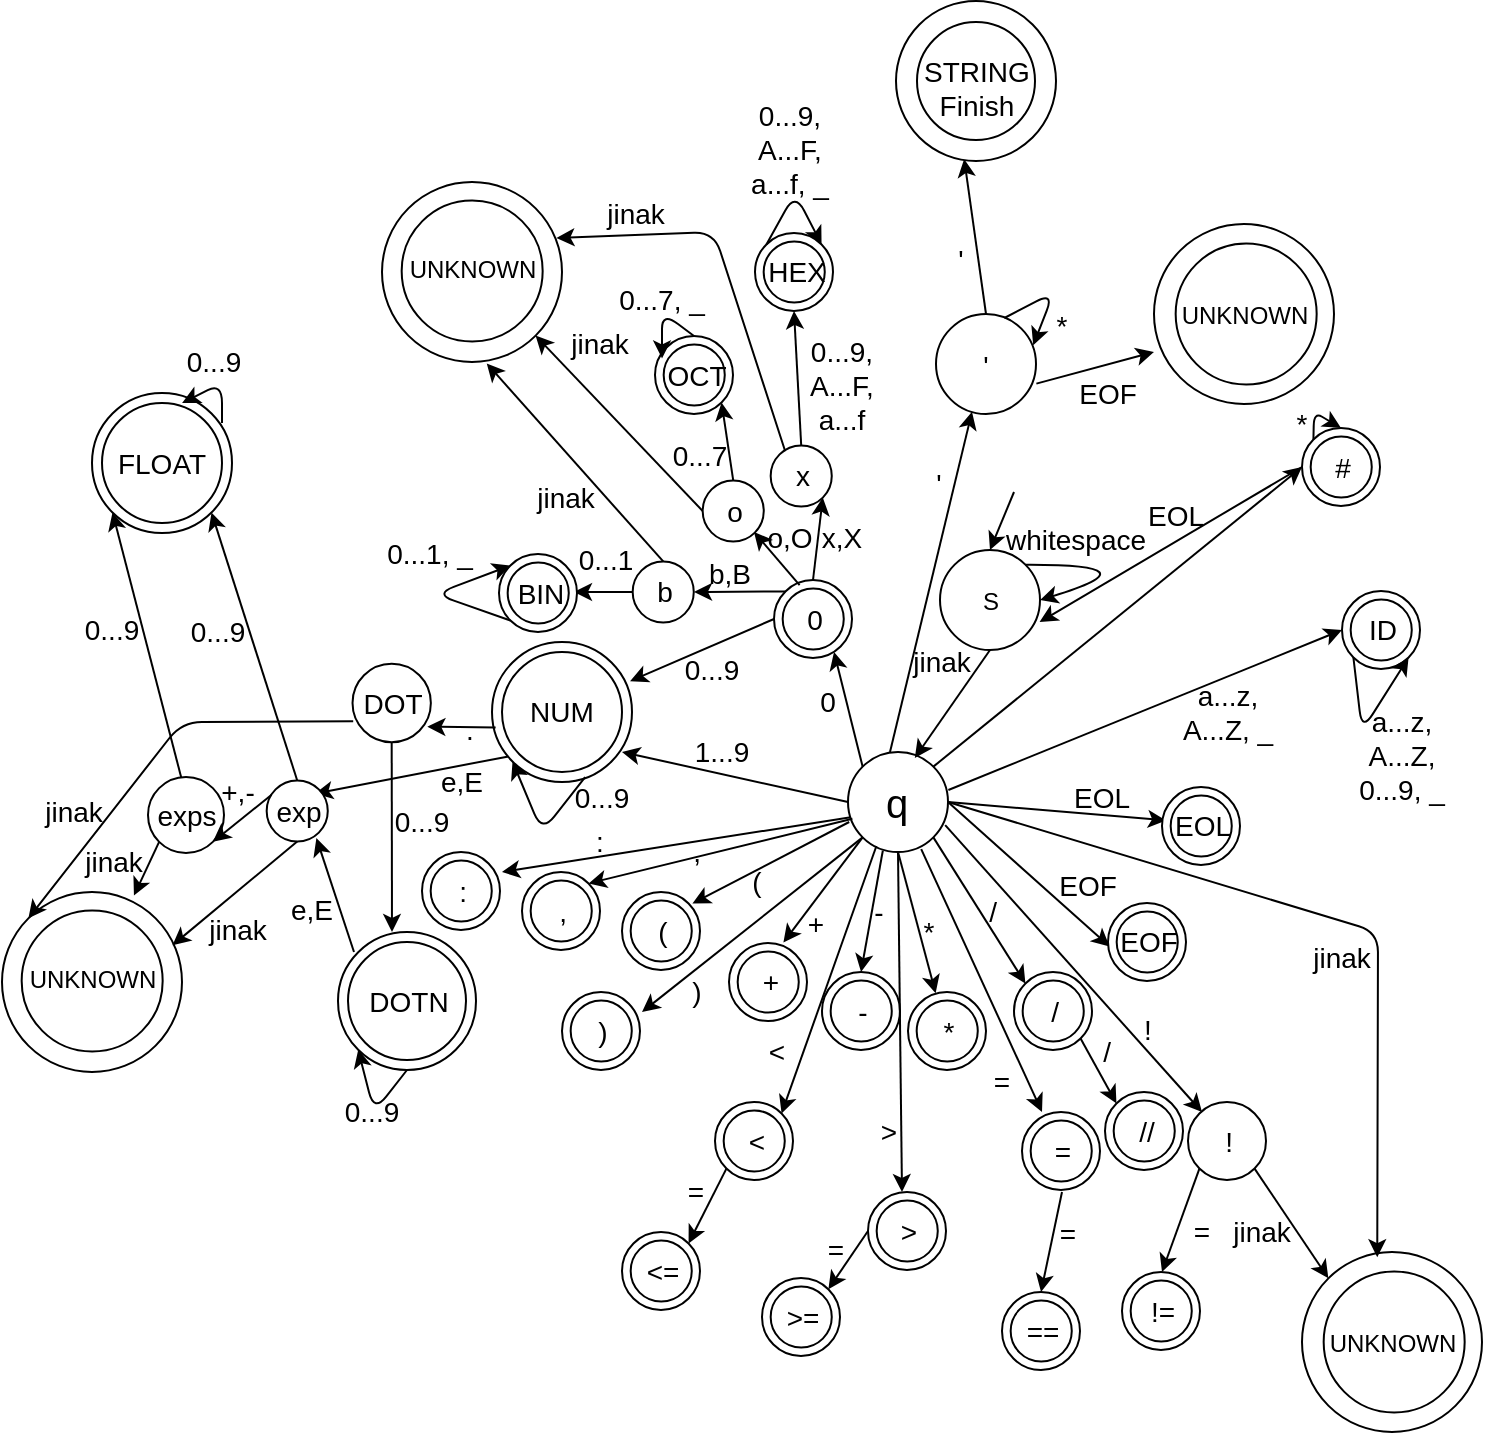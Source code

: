 <mxfile version="12.3.8" type="device" pages="1"><diagram id="mulNjoS-H1wbcrcHaZ-7" name="Page-1"><mxGraphModel dx="1038" dy="580" grid="1" gridSize="10" guides="1" tooltips="1" connect="1" arrows="1" fold="1" page="1" pageScale="1" pageWidth="827" pageHeight="1169" math="0" shadow="0"><root><mxCell id="0"/><mxCell id="1" parent="0"/><mxCell id="AxuIpTW9ytjVsOMaGDrq-269" value="" style="ellipse;whiteSpace=wrap;html=1;aspect=fixed;fontSize=14;" vertex="1" parent="1"><mxGeometry x="172" y="890" width="69" height="69" as="geometry"/></mxCell><mxCell id="AxuIpTW9ytjVsOMaGDrq-245" value="" style="ellipse;whiteSpace=wrap;html=1;aspect=fixed;fontSize=14;" vertex="1" parent="1"><mxGeometry x="4" y="870" width="90.0" height="90.0" as="geometry"/></mxCell><mxCell id="AxuIpTW9ytjVsOMaGDrq-161" value="" style="ellipse;whiteSpace=wrap;html=1;aspect=fixed;fontSize=14;" vertex="1" parent="1"><mxGeometry x="249" y="745" width="70" height="70" as="geometry"/></mxCell><mxCell id="AxuIpTW9ytjVsOMaGDrq-5" value="" style="group" vertex="1" connectable="0" parent="1"><mxGeometry x="427" y="800" width="50" height="50" as="geometry"/></mxCell><mxCell id="AxuIpTW9ytjVsOMaGDrq-1" value="" style="ellipse;whiteSpace=wrap;html=1;aspect=fixed;" vertex="1" parent="AxuIpTW9ytjVsOMaGDrq-5"><mxGeometry width="50" height="50" as="geometry"/></mxCell><mxCell id="AxuIpTW9ytjVsOMaGDrq-3" value="q" style="text;html=1;strokeColor=none;fillColor=none;align=center;verticalAlign=middle;whiteSpace=wrap;rounded=0;fontSize=20;labelPosition=center;verticalLabelPosition=middle;" vertex="1" parent="AxuIpTW9ytjVsOMaGDrq-5"><mxGeometry x="8.333" y="16.667" width="33.333" height="16.667" as="geometry"/></mxCell><mxCell id="AxuIpTW9ytjVsOMaGDrq-9" value="" style="group" vertex="1" connectable="0" parent="1"><mxGeometry x="473" y="699" width="50" height="50" as="geometry"/></mxCell><mxCell id="AxuIpTW9ytjVsOMaGDrq-6" value="" style="ellipse;whiteSpace=wrap;html=1;aspect=fixed;" vertex="1" parent="AxuIpTW9ytjVsOMaGDrq-9"><mxGeometry width="50" height="50" as="geometry"/></mxCell><mxCell id="AxuIpTW9ytjVsOMaGDrq-8" value="S" style="text;html=1;strokeColor=none;fillColor=none;align=center;verticalAlign=middle;whiteSpace=wrap;rounded=0;" vertex="1" parent="AxuIpTW9ytjVsOMaGDrq-9"><mxGeometry x="13" y="20" width="25" height="11" as="geometry"/></mxCell><mxCell id="AxuIpTW9ytjVsOMaGDrq-10" value="" style="curved=1;endArrow=classic;html=1;exitX=1;exitY=0;exitDx=0;exitDy=0;entryX=1;entryY=0.5;entryDx=0;entryDy=0;" edge="1" parent="AxuIpTW9ytjVsOMaGDrq-9" source="AxuIpTW9ytjVsOMaGDrq-6" target="AxuIpTW9ytjVsOMaGDrq-6"><mxGeometry width="50" height="50" relative="1" as="geometry"><mxPoint x="100" y="-10" as="sourcePoint"/><mxPoint x="150" y="-60" as="targetPoint"/><Array as="points"><mxPoint x="110" y="7"/></Array></mxGeometry></mxCell><mxCell id="AxuIpTW9ytjVsOMaGDrq-11" value="" style="endArrow=classic;html=1;entryX=0.5;entryY=0;entryDx=0;entryDy=0;" edge="1" parent="1" target="AxuIpTW9ytjVsOMaGDrq-6"><mxGeometry width="50" height="50" relative="1" as="geometry"><mxPoint x="510" y="670" as="sourcePoint"/><mxPoint x="404" y="670" as="targetPoint"/></mxGeometry></mxCell><mxCell id="AxuIpTW9ytjVsOMaGDrq-12" value="" style="endArrow=classic;html=1;exitX=0.5;exitY=1;exitDx=0;exitDy=0;entryX=0.668;entryY=0.06;entryDx=0;entryDy=0;entryPerimeter=0;" edge="1" parent="1" source="AxuIpTW9ytjVsOMaGDrq-6" target="AxuIpTW9ytjVsOMaGDrq-1"><mxGeometry width="50" height="50" relative="1" as="geometry"><mxPoint x="424" y="770" as="sourcePoint"/><mxPoint x="474" y="720" as="targetPoint"/></mxGeometry></mxCell><mxCell id="AxuIpTW9ytjVsOMaGDrq-17" value="whitespace" style="text;html=1;strokeColor=none;fillColor=none;align=center;verticalAlign=middle;whiteSpace=wrap;rounded=0;fontSize=14;" vertex="1" parent="1"><mxGeometry x="521" y="683.5" width="40" height="20" as="geometry"/></mxCell><mxCell id="AxuIpTW9ytjVsOMaGDrq-18" value="jinak" style="text;html=1;strokeColor=none;fillColor=none;align=center;verticalAlign=middle;whiteSpace=wrap;rounded=0;fontSize=14;" vertex="1" parent="1"><mxGeometry x="454" y="745" width="40" height="20" as="geometry"/></mxCell><mxCell id="AxuIpTW9ytjVsOMaGDrq-19" value="" style="endArrow=classic;html=1;exitX=0;exitY=1;exitDx=0;exitDy=0;entryX=0.697;entryY=-0.005;entryDx=0;entryDy=0;entryPerimeter=0;" edge="1" parent="1" source="AxuIpTW9ytjVsOMaGDrq-1" target="AxuIpTW9ytjVsOMaGDrq-25"><mxGeometry width="50" height="50" relative="1" as="geometry"><mxPoint x="424" y="960" as="sourcePoint"/><mxPoint x="404" y="880" as="targetPoint"/></mxGeometry></mxCell><mxCell id="AxuIpTW9ytjVsOMaGDrq-20" value="" style="ellipse;whiteSpace=wrap;html=1;aspect=fixed;" vertex="1" parent="1"><mxGeometry x="254" y="750" width="60" height="60" as="geometry"/></mxCell><mxCell id="AxuIpTW9ytjVsOMaGDrq-21" value="" style="endArrow=classic;html=1;exitX=0;exitY=0.5;exitDx=0;exitDy=0;entryX=1;entryY=0.833;entryDx=0;entryDy=0;entryPerimeter=0;" edge="1" parent="1" source="AxuIpTW9ytjVsOMaGDrq-1" target="AxuIpTW9ytjVsOMaGDrq-20"><mxGeometry width="50" height="50" relative="1" as="geometry"><mxPoint x="364" y="850" as="sourcePoint"/><mxPoint x="344" y="810" as="targetPoint"/></mxGeometry></mxCell><mxCell id="AxuIpTW9ytjVsOMaGDrq-22" value="1...9" style="text;html=1;strokeColor=none;fillColor=none;align=center;verticalAlign=middle;whiteSpace=wrap;rounded=0;fontSize=14;" vertex="1" parent="1"><mxGeometry x="334" y="790" width="60" height="20" as="geometry"/></mxCell><mxCell id="AxuIpTW9ytjVsOMaGDrq-23" value="NUM" style="text;html=1;strokeColor=none;fillColor=none;align=center;verticalAlign=middle;whiteSpace=wrap;rounded=0;fontSize=14;" vertex="1" parent="1"><mxGeometry x="264" y="770" width="40" height="20" as="geometry"/></mxCell><mxCell id="AxuIpTW9ytjVsOMaGDrq-24" value="+" style="text;html=1;strokeColor=none;fillColor=none;align=center;verticalAlign=middle;whiteSpace=wrap;rounded=0;fontSize=14;" vertex="1" parent="1"><mxGeometry x="390.5" y="875.5" width="40" height="20" as="geometry"/></mxCell><mxCell id="AxuIpTW9ytjVsOMaGDrq-29" value="" style="group" vertex="1" connectable="0" parent="1"><mxGeometry x="414" y="910" width="40" height="39" as="geometry"/></mxCell><mxCell id="AxuIpTW9ytjVsOMaGDrq-30" value="" style="ellipse;whiteSpace=wrap;html=1;aspect=fixed;fontSize=14;" vertex="1" parent="AxuIpTW9ytjVsOMaGDrq-29"><mxGeometry width="39" height="39" as="geometry"/></mxCell><mxCell id="AxuIpTW9ytjVsOMaGDrq-31" value="" style="ellipse;whiteSpace=wrap;html=1;aspect=fixed;fontSize=14;" vertex="1" parent="AxuIpTW9ytjVsOMaGDrq-29"><mxGeometry x="4.333" y="4.225" width="30.55" height="30.55" as="geometry"/></mxCell><mxCell id="AxuIpTW9ytjVsOMaGDrq-32" value="-" style="text;html=1;align=center;verticalAlign=middle;resizable=0;points=[];;autosize=1;fontSize=14;" vertex="1" parent="AxuIpTW9ytjVsOMaGDrq-29"><mxGeometry x="10" y="9.5" width="20" height="20" as="geometry"/></mxCell><mxCell id="AxuIpTW9ytjVsOMaGDrq-33" value="" style="group" vertex="1" connectable="0" parent="1"><mxGeometry x="457" y="920" width="40" height="39" as="geometry"/></mxCell><mxCell id="AxuIpTW9ytjVsOMaGDrq-34" value="" style="ellipse;whiteSpace=wrap;html=1;aspect=fixed;fontSize=14;" vertex="1" parent="AxuIpTW9ytjVsOMaGDrq-33"><mxGeometry width="39" height="39" as="geometry"/></mxCell><mxCell id="AxuIpTW9ytjVsOMaGDrq-35" value="" style="ellipse;whiteSpace=wrap;html=1;aspect=fixed;fontSize=14;" vertex="1" parent="AxuIpTW9ytjVsOMaGDrq-33"><mxGeometry x="4.333" y="4.225" width="30.55" height="30.55" as="geometry"/></mxCell><mxCell id="AxuIpTW9ytjVsOMaGDrq-36" value="*" style="text;html=1;align=center;verticalAlign=middle;resizable=0;points=[];;autosize=1;fontSize=14;" vertex="1" parent="AxuIpTW9ytjVsOMaGDrq-33"><mxGeometry x="10" y="9.5" width="20" height="20" as="geometry"/></mxCell><mxCell id="AxuIpTW9ytjVsOMaGDrq-37" value="" style="group" vertex="1" connectable="0" parent="1"><mxGeometry x="510" y="910" width="40" height="39" as="geometry"/></mxCell><mxCell id="AxuIpTW9ytjVsOMaGDrq-38" value="" style="ellipse;whiteSpace=wrap;html=1;aspect=fixed;fontSize=14;" vertex="1" parent="AxuIpTW9ytjVsOMaGDrq-37"><mxGeometry width="39" height="39" as="geometry"/></mxCell><mxCell id="AxuIpTW9ytjVsOMaGDrq-39" value="" style="ellipse;whiteSpace=wrap;html=1;aspect=fixed;fontSize=14;" vertex="1" parent="AxuIpTW9ytjVsOMaGDrq-37"><mxGeometry x="4.333" y="4.225" width="30.55" height="30.55" as="geometry"/></mxCell><mxCell id="AxuIpTW9ytjVsOMaGDrq-40" value="/" style="text;html=1;align=center;verticalAlign=middle;resizable=0;points=[];;autosize=1;fontSize=14;" vertex="1" parent="AxuIpTW9ytjVsOMaGDrq-37"><mxGeometry x="10" y="9.5" width="20" height="20" as="geometry"/></mxCell><mxCell id="AxuIpTW9ytjVsOMaGDrq-41" value="" style="group" vertex="1" connectable="0" parent="1"><mxGeometry x="555.5" y="970" width="40" height="39" as="geometry"/></mxCell><mxCell id="AxuIpTW9ytjVsOMaGDrq-42" value="" style="ellipse;whiteSpace=wrap;html=1;aspect=fixed;fontSize=14;" vertex="1" parent="AxuIpTW9ytjVsOMaGDrq-41"><mxGeometry width="39" height="39" as="geometry"/></mxCell><mxCell id="AxuIpTW9ytjVsOMaGDrq-43" value="" style="ellipse;whiteSpace=wrap;html=1;aspect=fixed;fontSize=14;" vertex="1" parent="AxuIpTW9ytjVsOMaGDrq-41"><mxGeometry x="4.333" y="4.225" width="30.55" height="30.55" as="geometry"/></mxCell><mxCell id="AxuIpTW9ytjVsOMaGDrq-44" value="//" style="text;html=1;align=center;verticalAlign=middle;resizable=0;points=[];;autosize=1;fontSize=14;" vertex="1" parent="AxuIpTW9ytjVsOMaGDrq-41"><mxGeometry x="10" y="9.5" width="20" height="20" as="geometry"/></mxCell><mxCell id="AxuIpTW9ytjVsOMaGDrq-45" value="" style="group" vertex="1" connectable="0" parent="1"><mxGeometry x="367.5" y="895.5" width="40" height="39" as="geometry"/></mxCell><mxCell id="AxuIpTW9ytjVsOMaGDrq-28" value="" style="group" vertex="1" connectable="0" parent="AxuIpTW9ytjVsOMaGDrq-45"><mxGeometry width="40" height="39" as="geometry"/></mxCell><mxCell id="AxuIpTW9ytjVsOMaGDrq-25" value="" style="ellipse;whiteSpace=wrap;html=1;aspect=fixed;fontSize=14;" vertex="1" parent="AxuIpTW9ytjVsOMaGDrq-28"><mxGeometry width="39" height="39" as="geometry"/></mxCell><mxCell id="AxuIpTW9ytjVsOMaGDrq-26" value="" style="ellipse;whiteSpace=wrap;html=1;aspect=fixed;fontSize=14;" vertex="1" parent="AxuIpTW9ytjVsOMaGDrq-28"><mxGeometry x="4.333" y="4.225" width="30.55" height="30.55" as="geometry"/></mxCell><mxCell id="AxuIpTW9ytjVsOMaGDrq-27" value="+" style="text;html=1;align=center;verticalAlign=middle;resizable=0;points=[];;autosize=1;fontSize=14;" vertex="1" parent="AxuIpTW9ytjVsOMaGDrq-28"><mxGeometry x="10" y="9.5" width="20" height="20" as="geometry"/></mxCell><mxCell id="AxuIpTW9ytjVsOMaGDrq-46" value="-" style="text;html=1;align=center;verticalAlign=middle;resizable=0;points=[];;autosize=1;fontSize=14;" vertex="1" parent="1"><mxGeometry x="432" y="870" width="20" height="20" as="geometry"/></mxCell><mxCell id="AxuIpTW9ytjVsOMaGDrq-48" value="" style="group" vertex="1" connectable="0" parent="1"><mxGeometry x="314" y="870" width="40" height="39" as="geometry"/></mxCell><mxCell id="AxuIpTW9ytjVsOMaGDrq-49" value="" style="ellipse;whiteSpace=wrap;html=1;aspect=fixed;fontSize=14;" vertex="1" parent="AxuIpTW9ytjVsOMaGDrq-48"><mxGeometry width="39" height="39" as="geometry"/></mxCell><mxCell id="AxuIpTW9ytjVsOMaGDrq-50" value="" style="ellipse;whiteSpace=wrap;html=1;aspect=fixed;fontSize=14;" vertex="1" parent="AxuIpTW9ytjVsOMaGDrq-48"><mxGeometry x="4.333" y="4.225" width="30.55" height="30.55" as="geometry"/></mxCell><mxCell id="AxuIpTW9ytjVsOMaGDrq-51" value="(" style="text;html=1;align=center;verticalAlign=middle;resizable=0;points=[];;autosize=1;fontSize=14;" vertex="1" parent="AxuIpTW9ytjVsOMaGDrq-48"><mxGeometry x="10" y="9.5" width="20" height="20" as="geometry"/></mxCell><mxCell id="AxuIpTW9ytjVsOMaGDrq-52" value="=" style="text;html=1;strokeColor=none;fillColor=none;align=center;verticalAlign=middle;whiteSpace=wrap;rounded=0;fontSize=14;" vertex="1" parent="1"><mxGeometry x="330.5" y="1010" width="40" height="20" as="geometry"/></mxCell><mxCell id="AxuIpTW9ytjVsOMaGDrq-53" value="" style="endArrow=classic;html=1;fontSize=14;entryX=0.5;entryY=0;entryDx=0;entryDy=0;exitX=0.348;exitY=0.988;exitDx=0;exitDy=0;exitPerimeter=0;" edge="1" parent="1" source="AxuIpTW9ytjVsOMaGDrq-1" target="AxuIpTW9ytjVsOMaGDrq-30"><mxGeometry width="50" height="50" relative="1" as="geometry"><mxPoint x="464" y="890" as="sourcePoint"/><mxPoint x="594" y="800" as="targetPoint"/></mxGeometry></mxCell><mxCell id="AxuIpTW9ytjVsOMaGDrq-54" value="" style="endArrow=classic;html=1;fontSize=14;entryX=0.354;entryY=0.015;entryDx=0;entryDy=0;exitX=0.5;exitY=1;exitDx=0;exitDy=0;entryPerimeter=0;" edge="1" parent="1" source="AxuIpTW9ytjVsOMaGDrq-1" target="AxuIpTW9ytjVsOMaGDrq-34"><mxGeometry width="50" height="50" relative="1" as="geometry"><mxPoint x="454.4" y="859.4" as="sourcePoint"/><mxPoint x="443.5" y="920" as="targetPoint"/></mxGeometry></mxCell><mxCell id="AxuIpTW9ytjVsOMaGDrq-55" value="" style="endArrow=classic;html=1;fontSize=14;entryX=0;entryY=0;entryDx=0;entryDy=0;exitX=1;exitY=1;exitDx=0;exitDy=0;" edge="1" parent="1" source="AxuIpTW9ytjVsOMaGDrq-1" target="AxuIpTW9ytjVsOMaGDrq-38"><mxGeometry width="50" height="50" relative="1" as="geometry"><mxPoint x="464.4" y="869.4" as="sourcePoint"/><mxPoint x="453.5" y="930" as="targetPoint"/></mxGeometry></mxCell><mxCell id="AxuIpTW9ytjVsOMaGDrq-56" value="" style="endArrow=classic;html=1;fontSize=14;entryX=0;entryY=0;entryDx=0;entryDy=0;exitX=1;exitY=1;exitDx=0;exitDy=0;" edge="1" parent="1" source="AxuIpTW9ytjVsOMaGDrq-38" target="AxuIpTW9ytjVsOMaGDrq-42"><mxGeometry width="50" height="50" relative="1" as="geometry"><mxPoint x="477" y="830" as="sourcePoint"/><mxPoint x="463.5" y="940" as="targetPoint"/></mxGeometry></mxCell><mxCell id="AxuIpTW9ytjVsOMaGDrq-59" value="*" style="text;html=1;align=center;verticalAlign=middle;resizable=0;points=[];;autosize=1;fontSize=14;" vertex="1" parent="1"><mxGeometry x="457" y="880" width="20" height="20" as="geometry"/></mxCell><mxCell id="AxuIpTW9ytjVsOMaGDrq-60" value="/" style="text;html=1;align=center;verticalAlign=middle;resizable=0;points=[];;autosize=1;fontSize=14;" vertex="1" parent="1"><mxGeometry x="489" y="869.5" width="20" height="20" as="geometry"/></mxCell><mxCell id="AxuIpTW9ytjVsOMaGDrq-61" value="/" style="text;html=1;align=center;verticalAlign=middle;resizable=0;points=[];;autosize=1;fontSize=14;" vertex="1" parent="1"><mxGeometry x="545.5" y="940" width="20" height="20" as="geometry"/></mxCell><mxCell id="AxuIpTW9ytjVsOMaGDrq-62" value="&amp;lt;" style="text;html=1;align=center;verticalAlign=middle;resizable=0;points=[];;autosize=1;fontSize=14;" vertex="1" parent="1"><mxGeometry x="380.5" y="939.5" width="20" height="20" as="geometry"/></mxCell><mxCell id="AxuIpTW9ytjVsOMaGDrq-64" value="" style="group" vertex="1" connectable="0" parent="1"><mxGeometry x="564" y="1060" width="40" height="39" as="geometry"/></mxCell><mxCell id="AxuIpTW9ytjVsOMaGDrq-65" value="" style="ellipse;whiteSpace=wrap;html=1;aspect=fixed;fontSize=14;" vertex="1" parent="AxuIpTW9ytjVsOMaGDrq-64"><mxGeometry width="39" height="39" as="geometry"/></mxCell><mxCell id="AxuIpTW9ytjVsOMaGDrq-66" value="" style="ellipse;whiteSpace=wrap;html=1;aspect=fixed;fontSize=14;" vertex="1" parent="AxuIpTW9ytjVsOMaGDrq-64"><mxGeometry x="4.333" y="4.225" width="30.55" height="30.55" as="geometry"/></mxCell><mxCell id="AxuIpTW9ytjVsOMaGDrq-67" value="!=" style="text;html=1;align=center;verticalAlign=middle;resizable=0;points=[];;autosize=1;fontSize=14;" vertex="1" parent="AxuIpTW9ytjVsOMaGDrq-64"><mxGeometry x="5" y="9.5" width="30" height="20" as="geometry"/></mxCell><mxCell id="AxuIpTW9ytjVsOMaGDrq-68" value="" style="group" vertex="1" connectable="0" parent="1"><mxGeometry x="314" y="1040" width="40" height="39" as="geometry"/></mxCell><mxCell id="AxuIpTW9ytjVsOMaGDrq-69" value="" style="ellipse;whiteSpace=wrap;html=1;aspect=fixed;fontSize=14;" vertex="1" parent="AxuIpTW9ytjVsOMaGDrq-68"><mxGeometry width="39" height="39" as="geometry"/></mxCell><mxCell id="AxuIpTW9ytjVsOMaGDrq-70" value="" style="ellipse;whiteSpace=wrap;html=1;aspect=fixed;fontSize=14;" vertex="1" parent="AxuIpTW9ytjVsOMaGDrq-68"><mxGeometry x="4.333" y="4.225" width="30.55" height="30.55" as="geometry"/></mxCell><mxCell id="AxuIpTW9ytjVsOMaGDrq-71" value="&amp;lt;=" style="text;html=1;align=center;verticalAlign=middle;resizable=0;points=[];;autosize=1;fontSize=14;" vertex="1" parent="AxuIpTW9ytjVsOMaGDrq-68"><mxGeometry x="5" y="9.5" width="30" height="20" as="geometry"/></mxCell><mxCell id="AxuIpTW9ytjVsOMaGDrq-72" value="" style="group" vertex="1" connectable="0" parent="1"><mxGeometry x="384" y="1063" width="40" height="39" as="geometry"/></mxCell><mxCell id="AxuIpTW9ytjVsOMaGDrq-73" value="" style="ellipse;whiteSpace=wrap;html=1;aspect=fixed;fontSize=14;" vertex="1" parent="AxuIpTW9ytjVsOMaGDrq-72"><mxGeometry width="39" height="39" as="geometry"/></mxCell><mxCell id="AxuIpTW9ytjVsOMaGDrq-74" value="" style="ellipse;whiteSpace=wrap;html=1;aspect=fixed;fontSize=14;" vertex="1" parent="AxuIpTW9ytjVsOMaGDrq-72"><mxGeometry x="4.333" y="4.225" width="30.55" height="30.55" as="geometry"/></mxCell><mxCell id="AxuIpTW9ytjVsOMaGDrq-75" value="&amp;gt;=" style="text;html=1;align=center;verticalAlign=middle;resizable=0;points=[];;autosize=1;fontSize=14;" vertex="1" parent="AxuIpTW9ytjVsOMaGDrq-72"><mxGeometry x="5" y="9.5" width="30" height="20" as="geometry"/></mxCell><mxCell id="AxuIpTW9ytjVsOMaGDrq-80" value="" style="endArrow=classic;html=1;fontSize=14;entryX=1;entryY=0;entryDx=0;entryDy=0;exitX=0.284;exitY=0.94;exitDx=0;exitDy=0;exitPerimeter=0;" edge="1" parent="1" source="AxuIpTW9ytjVsOMaGDrq-1" target="AxuIpTW9ytjVsOMaGDrq-83"><mxGeometry width="50" height="50" relative="1" as="geometry"><mxPoint x="324" y="870" as="sourcePoint"/><mxPoint x="384" y="1020" as="targetPoint"/></mxGeometry></mxCell><mxCell id="AxuIpTW9ytjVsOMaGDrq-81" value="" style="endArrow=classic;html=1;fontSize=14;exitX=0.5;exitY=1;exitDx=0;exitDy=0;" edge="1" parent="1" source="AxuIpTW9ytjVsOMaGDrq-1"><mxGeometry width="50" height="50" relative="1" as="geometry"><mxPoint x="474" y="1130" as="sourcePoint"/><mxPoint x="454" y="1020" as="targetPoint"/></mxGeometry></mxCell><mxCell id="AxuIpTW9ytjVsOMaGDrq-82" value="" style="group" vertex="1" connectable="0" parent="1"><mxGeometry x="360.5" y="975" width="40" height="39" as="geometry"/></mxCell><mxCell id="AxuIpTW9ytjVsOMaGDrq-83" value="" style="ellipse;whiteSpace=wrap;html=1;aspect=fixed;fontSize=14;" vertex="1" parent="AxuIpTW9ytjVsOMaGDrq-82"><mxGeometry width="39" height="39" as="geometry"/></mxCell><mxCell id="AxuIpTW9ytjVsOMaGDrq-84" value="" style="ellipse;whiteSpace=wrap;html=1;aspect=fixed;fontSize=14;" vertex="1" parent="AxuIpTW9ytjVsOMaGDrq-82"><mxGeometry x="4.333" y="4.225" width="30.55" height="30.55" as="geometry"/></mxCell><mxCell id="AxuIpTW9ytjVsOMaGDrq-85" value="&amp;lt;" style="text;html=1;align=center;verticalAlign=middle;resizable=0;points=[];;autosize=1;fontSize=14;" vertex="1" parent="AxuIpTW9ytjVsOMaGDrq-82"><mxGeometry x="10" y="9.5" width="20" height="20" as="geometry"/></mxCell><mxCell id="AxuIpTW9ytjVsOMaGDrq-86" value="" style="endArrow=classic;html=1;fontSize=14;exitX=0;exitY=1;exitDx=0;exitDy=0;entryX=1;entryY=0;entryDx=0;entryDy=0;" edge="1" parent="1" source="AxuIpTW9ytjVsOMaGDrq-83" target="AxuIpTW9ytjVsOMaGDrq-69"><mxGeometry width="50" height="50" relative="1" as="geometry"><mxPoint x="353" y="1110" as="sourcePoint"/><mxPoint x="304" y="1090" as="targetPoint"/></mxGeometry></mxCell><mxCell id="AxuIpTW9ytjVsOMaGDrq-87" value="&amp;gt;" style="text;html=1;align=center;verticalAlign=middle;resizable=0;points=[];;autosize=1;fontSize=14;" vertex="1" parent="1"><mxGeometry x="437" y="980" width="20" height="20" as="geometry"/></mxCell><mxCell id="AxuIpTW9ytjVsOMaGDrq-88" value="" style="group" vertex="1" connectable="0" parent="1"><mxGeometry x="437" y="1020" width="40" height="39" as="geometry"/></mxCell><mxCell id="AxuIpTW9ytjVsOMaGDrq-89" value="" style="ellipse;whiteSpace=wrap;html=1;aspect=fixed;fontSize=14;" vertex="1" parent="AxuIpTW9ytjVsOMaGDrq-88"><mxGeometry width="39" height="39" as="geometry"/></mxCell><mxCell id="AxuIpTW9ytjVsOMaGDrq-90" value="" style="ellipse;whiteSpace=wrap;html=1;aspect=fixed;fontSize=14;" vertex="1" parent="AxuIpTW9ytjVsOMaGDrq-88"><mxGeometry x="4.333" y="4.225" width="30.55" height="30.55" as="geometry"/></mxCell><mxCell id="AxuIpTW9ytjVsOMaGDrq-91" value="&amp;gt;" style="text;html=1;align=center;verticalAlign=middle;resizable=0;points=[];;autosize=1;fontSize=14;" vertex="1" parent="AxuIpTW9ytjVsOMaGDrq-88"><mxGeometry x="10" y="9.5" width="20" height="20" as="geometry"/></mxCell><mxCell id="AxuIpTW9ytjVsOMaGDrq-92" value="=" style="text;html=1;strokeColor=none;fillColor=none;align=center;verticalAlign=middle;whiteSpace=wrap;rounded=0;fontSize=14;" vertex="1" parent="1"><mxGeometry x="400.5" y="1039" width="40" height="20" as="geometry"/></mxCell><mxCell id="AxuIpTW9ytjVsOMaGDrq-93" value="" style="endArrow=classic;html=1;fontSize=14;exitX=0;exitY=0.5;exitDx=0;exitDy=0;entryX=0.94;entryY=-0.195;entryDx=0;entryDy=0;entryPerimeter=0;" edge="1" parent="1" source="AxuIpTW9ytjVsOMaGDrq-89" target="AxuIpTW9ytjVsOMaGDrq-75"><mxGeometry width="50" height="50" relative="1" as="geometry"><mxPoint x="369.711" y="1063.289" as="sourcePoint"/><mxPoint x="464" y="1180" as="targetPoint"/></mxGeometry></mxCell><mxCell id="AxuIpTW9ytjVsOMaGDrq-94" value="" style="endArrow=classic;html=1;fontSize=14;exitX=0.732;exitY=0.972;exitDx=0;exitDy=0;exitPerimeter=0;" edge="1" parent="1" source="AxuIpTW9ytjVsOMaGDrq-1"><mxGeometry width="50" height="50" relative="1" as="geometry"><mxPoint x="514" y="1060" as="sourcePoint"/><mxPoint x="524" y="980" as="targetPoint"/></mxGeometry></mxCell><mxCell id="AxuIpTW9ytjVsOMaGDrq-95" value="" style="group" vertex="1" connectable="0" parent="1"><mxGeometry x="514" y="980" width="40" height="39" as="geometry"/></mxCell><mxCell id="AxuIpTW9ytjVsOMaGDrq-96" value="" style="ellipse;whiteSpace=wrap;html=1;aspect=fixed;fontSize=14;" vertex="1" parent="AxuIpTW9ytjVsOMaGDrq-95"><mxGeometry width="39" height="39" as="geometry"/></mxCell><mxCell id="AxuIpTW9ytjVsOMaGDrq-97" value="" style="ellipse;whiteSpace=wrap;html=1;aspect=fixed;fontSize=14;" vertex="1" parent="AxuIpTW9ytjVsOMaGDrq-95"><mxGeometry x="4.333" y="4.225" width="30.55" height="30.55" as="geometry"/></mxCell><mxCell id="AxuIpTW9ytjVsOMaGDrq-98" value="=" style="text;html=1;align=center;verticalAlign=middle;resizable=0;points=[];;autosize=1;fontSize=14;" vertex="1" parent="AxuIpTW9ytjVsOMaGDrq-95"><mxGeometry x="10" y="9.5" width="20" height="20" as="geometry"/></mxCell><mxCell id="AxuIpTW9ytjVsOMaGDrq-99" value="" style="group" vertex="1" connectable="0" parent="1"><mxGeometry x="504" y="1070" width="40" height="39" as="geometry"/></mxCell><mxCell id="AxuIpTW9ytjVsOMaGDrq-100" value="" style="ellipse;whiteSpace=wrap;html=1;aspect=fixed;fontSize=14;" vertex="1" parent="AxuIpTW9ytjVsOMaGDrq-99"><mxGeometry width="39" height="39" as="geometry"/></mxCell><mxCell id="AxuIpTW9ytjVsOMaGDrq-101" value="" style="ellipse;whiteSpace=wrap;html=1;aspect=fixed;fontSize=14;" vertex="1" parent="AxuIpTW9ytjVsOMaGDrq-99"><mxGeometry x="4.333" y="4.225" width="30.55" height="30.55" as="geometry"/></mxCell><mxCell id="AxuIpTW9ytjVsOMaGDrq-102" value="==" style="text;html=1;align=center;verticalAlign=middle;resizable=0;points=[];;autosize=1;fontSize=14;" vertex="1" parent="AxuIpTW9ytjVsOMaGDrq-99"><mxGeometry x="5" y="9.5" width="30" height="20" as="geometry"/></mxCell><mxCell id="AxuIpTW9ytjVsOMaGDrq-103" value="" style="endArrow=classic;html=1;fontSize=14;entryX=0.5;entryY=0;entryDx=0;entryDy=0;" edge="1" parent="1" target="AxuIpTW9ytjVsOMaGDrq-100"><mxGeometry width="50" height="50" relative="1" as="geometry"><mxPoint x="534" y="1020" as="sourcePoint"/><mxPoint x="514" y="1070" as="targetPoint"/></mxGeometry></mxCell><mxCell id="AxuIpTW9ytjVsOMaGDrq-104" value="=" style="text;html=1;strokeColor=none;fillColor=none;align=center;verticalAlign=middle;whiteSpace=wrap;rounded=0;fontSize=14;" vertex="1" parent="1"><mxGeometry x="517" y="1031" width="40" height="20" as="geometry"/></mxCell><mxCell id="AxuIpTW9ytjVsOMaGDrq-105" value="=" style="text;html=1;strokeColor=none;fillColor=none;align=center;verticalAlign=middle;whiteSpace=wrap;rounded=0;fontSize=14;" vertex="1" parent="1"><mxGeometry x="484" y="955" width="40" height="20" as="geometry"/></mxCell><mxCell id="AxuIpTW9ytjVsOMaGDrq-111" value="" style="endArrow=classic;html=1;fontSize=14;exitX=0.972;exitY=0.732;exitDx=0;exitDy=0;exitPerimeter=0;" edge="1" parent="1" source="AxuIpTW9ytjVsOMaGDrq-1"><mxGeometry width="50" height="50" relative="1" as="geometry"><mxPoint x="714" y="960" as="sourcePoint"/><mxPoint x="604" y="980" as="targetPoint"/></mxGeometry></mxCell><mxCell id="AxuIpTW9ytjVsOMaGDrq-112" value="!" style="text;html=1;strokeColor=none;fillColor=none;align=center;verticalAlign=middle;whiteSpace=wrap;rounded=0;fontSize=14;" vertex="1" parent="1"><mxGeometry x="557" y="929" width="40" height="20" as="geometry"/></mxCell><mxCell id="AxuIpTW9ytjVsOMaGDrq-114" value="" style="ellipse;whiteSpace=wrap;html=1;aspect=fixed;fontSize=14;" vertex="1" parent="1"><mxGeometry x="597" y="975" width="39" height="39" as="geometry"/></mxCell><mxCell id="AxuIpTW9ytjVsOMaGDrq-116" value="!" style="text;html=1;align=center;verticalAlign=middle;resizable=0;points=[];;autosize=1;fontSize=14;" vertex="1" parent="1"><mxGeometry x="606.5" y="984.5" width="20" height="20" as="geometry"/></mxCell><mxCell id="AxuIpTW9ytjVsOMaGDrq-118" value="" style="endArrow=classic;html=1;fontSize=14;exitX=0;exitY=1;exitDx=0;exitDy=0;" edge="1" parent="1" source="AxuIpTW9ytjVsOMaGDrq-114"><mxGeometry width="50" height="50" relative="1" as="geometry"><mxPoint x="624" y="1110" as="sourcePoint"/><mxPoint x="584" y="1060" as="targetPoint"/></mxGeometry></mxCell><mxCell id="AxuIpTW9ytjVsOMaGDrq-119" value="=" style="text;html=1;strokeColor=none;fillColor=none;align=center;verticalAlign=middle;whiteSpace=wrap;rounded=0;fontSize=14;" vertex="1" parent="1"><mxGeometry x="584" y="1029.5" width="40" height="20" as="geometry"/></mxCell><mxCell id="AxuIpTW9ytjVsOMaGDrq-121" value="" style="endArrow=classic;html=1;fontSize=14;exitX=1;exitY=1;exitDx=0;exitDy=0;entryX=0;entryY=0;entryDx=0;entryDy=0;" edge="1" parent="1" source="AxuIpTW9ytjVsOMaGDrq-114" target="AxuIpTW9ytjVsOMaGDrq-77"><mxGeometry width="50" height="50" relative="1" as="geometry"><mxPoint x="664" y="970" as="sourcePoint"/><mxPoint x="655.276" y="1044.276" as="targetPoint"/></mxGeometry></mxCell><mxCell id="AxuIpTW9ytjVsOMaGDrq-122" value="jinak" style="text;html=1;strokeColor=none;fillColor=none;align=center;verticalAlign=middle;whiteSpace=wrap;rounded=0;fontSize=14;" vertex="1" parent="1"><mxGeometry x="614" y="1030" width="40" height="20" as="geometry"/></mxCell><mxCell id="AxuIpTW9ytjVsOMaGDrq-123" value="" style="group" vertex="1" connectable="0" parent="1"><mxGeometry x="654" y="1050" width="100" height="90" as="geometry"/></mxCell><mxCell id="AxuIpTW9ytjVsOMaGDrq-76" value="" style="group" vertex="1" connectable="0" parent="AxuIpTW9ytjVsOMaGDrq-123"><mxGeometry width="100" height="90.0" as="geometry"/></mxCell><mxCell id="AxuIpTW9ytjVsOMaGDrq-77" value="" style="ellipse;whiteSpace=wrap;html=1;aspect=fixed;fontSize=14;" vertex="1" parent="AxuIpTW9ytjVsOMaGDrq-76"><mxGeometry width="90.0" height="90.0" as="geometry"/></mxCell><mxCell id="AxuIpTW9ytjVsOMaGDrq-78" value="" style="ellipse;whiteSpace=wrap;html=1;aspect=fixed;fontSize=14;" vertex="1" parent="AxuIpTW9ytjVsOMaGDrq-76"><mxGeometry x="10.833" y="9.75" width="70.5" height="70.5" as="geometry"/></mxCell><mxCell id="AxuIpTW9ytjVsOMaGDrq-79" value="&lt;font style=&quot;font-size: 12px&quot;&gt;UNKNOWN&lt;/font&gt;" style="text;html=1;align=center;verticalAlign=middle;resizable=0;points=[];;autosize=1;fontSize=14;" vertex="1" parent="AxuIpTW9ytjVsOMaGDrq-76"><mxGeometry x="5" y="34.923" width="80" height="20" as="geometry"/></mxCell><mxCell id="AxuIpTW9ytjVsOMaGDrq-124" value="" style="endArrow=classic;html=1;fontSize=14;exitX=0.012;exitY=0.7;exitDx=0;exitDy=0;exitPerimeter=0;entryX=1.26;entryY=-0.185;entryDx=0;entryDy=0;entryPerimeter=0;" edge="1" parent="1" source="AxuIpTW9ytjVsOMaGDrq-1" target="AxuIpTW9ytjVsOMaGDrq-51"><mxGeometry width="50" height="50" relative="1" as="geometry"><mxPoint x="274" y="940" as="sourcePoint"/><mxPoint x="324" y="890" as="targetPoint"/></mxGeometry></mxCell><mxCell id="AxuIpTW9ytjVsOMaGDrq-125" value="(" style="text;html=1;align=center;verticalAlign=middle;resizable=0;points=[];;autosize=1;fontSize=14;" vertex="1" parent="1"><mxGeometry x="370.5" y="855" width="20" height="20" as="geometry"/></mxCell><mxCell id="AxuIpTW9ytjVsOMaGDrq-126" value="" style="endArrow=classic;html=1;fontSize=14;exitX=0.044;exitY=0.668;exitDx=0;exitDy=0;exitPerimeter=0;entryX=1;entryY=0;entryDx=0;entryDy=0;" edge="1" parent="1" source="AxuIpTW9ytjVsOMaGDrq-1" target="AxuIpTW9ytjVsOMaGDrq-128"><mxGeometry width="50" height="50" relative="1" as="geometry"><mxPoint x="254" y="990" as="sourcePoint"/><mxPoint x="314" y="940" as="targetPoint"/></mxGeometry></mxCell><mxCell id="AxuIpTW9ytjVsOMaGDrq-127" value="" style="group" vertex="1" connectable="0" parent="1"><mxGeometry x="264" y="860" width="40" height="39" as="geometry"/></mxCell><mxCell id="AxuIpTW9ytjVsOMaGDrq-128" value="" style="ellipse;whiteSpace=wrap;html=1;aspect=fixed;fontSize=14;" vertex="1" parent="AxuIpTW9ytjVsOMaGDrq-127"><mxGeometry width="39" height="39" as="geometry"/></mxCell><mxCell id="AxuIpTW9ytjVsOMaGDrq-129" value="" style="ellipse;whiteSpace=wrap;html=1;aspect=fixed;fontSize=14;" vertex="1" parent="AxuIpTW9ytjVsOMaGDrq-127"><mxGeometry x="4.333" y="4.225" width="30.55" height="30.55" as="geometry"/></mxCell><mxCell id="AxuIpTW9ytjVsOMaGDrq-130" value="," style="text;html=1;align=center;verticalAlign=middle;resizable=0;points=[];;autosize=1;fontSize=14;" vertex="1" parent="AxuIpTW9ytjVsOMaGDrq-127"><mxGeometry x="10" y="9.5" width="20" height="20" as="geometry"/></mxCell><mxCell id="AxuIpTW9ytjVsOMaGDrq-131" value="," style="text;html=1;align=center;verticalAlign=middle;resizable=0;points=[];;autosize=1;fontSize=14;" vertex="1" parent="1"><mxGeometry x="340.5" y="840" width="20" height="20" as="geometry"/></mxCell><mxCell id="AxuIpTW9ytjVsOMaGDrq-133" value="" style="endArrow=classic;html=1;fontSize=14;exitX=0;exitY=1;exitDx=0;exitDy=0;" edge="1" parent="1" source="AxuIpTW9ytjVsOMaGDrq-1"><mxGeometry width="50" height="50" relative="1" as="geometry"><mxPoint x="124" y="1040" as="sourcePoint"/><mxPoint x="324" y="930" as="targetPoint"/></mxGeometry></mxCell><mxCell id="AxuIpTW9ytjVsOMaGDrq-134" value="" style="group" vertex="1" connectable="0" parent="1"><mxGeometry x="284" y="920" width="40" height="39" as="geometry"/></mxCell><mxCell id="AxuIpTW9ytjVsOMaGDrq-135" value="" style="ellipse;whiteSpace=wrap;html=1;aspect=fixed;fontSize=14;" vertex="1" parent="AxuIpTW9ytjVsOMaGDrq-134"><mxGeometry width="39" height="39" as="geometry"/></mxCell><mxCell id="AxuIpTW9ytjVsOMaGDrq-136" value="" style="ellipse;whiteSpace=wrap;html=1;aspect=fixed;fontSize=14;" vertex="1" parent="AxuIpTW9ytjVsOMaGDrq-134"><mxGeometry x="4.333" y="4.225" width="30.55" height="30.55" as="geometry"/></mxCell><mxCell id="AxuIpTW9ytjVsOMaGDrq-137" value=")" style="text;html=1;align=center;verticalAlign=middle;resizable=0;points=[];;autosize=1;fontSize=14;" vertex="1" parent="AxuIpTW9ytjVsOMaGDrq-134"><mxGeometry x="10" y="9.5" width="20" height="20" as="geometry"/></mxCell><mxCell id="AxuIpTW9ytjVsOMaGDrq-138" value=")" style="text;html=1;align=center;verticalAlign=middle;resizable=0;points=[];;autosize=1;fontSize=14;" vertex="1" parent="1"><mxGeometry x="340.5" y="910" width="20" height="20" as="geometry"/></mxCell><mxCell id="AxuIpTW9ytjVsOMaGDrq-139" value="" style="endArrow=classic;html=1;fontSize=14;exitX=0.028;exitY=0.652;exitDx=0;exitDy=0;exitPerimeter=0;" edge="1" parent="1" source="AxuIpTW9ytjVsOMaGDrq-1"><mxGeometry width="50" height="50" relative="1" as="geometry"><mxPoint x="194" y="940" as="sourcePoint"/><mxPoint x="254" y="860" as="targetPoint"/></mxGeometry></mxCell><mxCell id="AxuIpTW9ytjVsOMaGDrq-140" value="" style="group" vertex="1" connectable="0" parent="1"><mxGeometry x="214" y="850" width="40" height="39" as="geometry"/></mxCell><mxCell id="AxuIpTW9ytjVsOMaGDrq-141" value="" style="ellipse;whiteSpace=wrap;html=1;aspect=fixed;fontSize=14;" vertex="1" parent="AxuIpTW9ytjVsOMaGDrq-140"><mxGeometry width="39" height="39" as="geometry"/></mxCell><mxCell id="AxuIpTW9ytjVsOMaGDrq-142" value="" style="ellipse;whiteSpace=wrap;html=1;aspect=fixed;fontSize=14;" vertex="1" parent="AxuIpTW9ytjVsOMaGDrq-140"><mxGeometry x="4.333" y="4.225" width="30.55" height="30.55" as="geometry"/></mxCell><mxCell id="AxuIpTW9ytjVsOMaGDrq-143" value=":" style="text;html=1;align=center;verticalAlign=middle;resizable=0;points=[];;autosize=1;fontSize=14;" vertex="1" parent="AxuIpTW9ytjVsOMaGDrq-140"><mxGeometry x="10" y="9.5" width="20" height="20" as="geometry"/></mxCell><mxCell id="AxuIpTW9ytjVsOMaGDrq-144" value=":" style="text;html=1;fontSize=14;" vertex="1" parent="1"><mxGeometry x="299" y="830" width="30" height="30" as="geometry"/></mxCell><mxCell id="AxuIpTW9ytjVsOMaGDrq-146" value="" style="endArrow=classic;html=1;fontSize=14;exitX=-0.053;exitY=0.63;exitDx=0;exitDy=0;exitPerimeter=0;entryX=1;entryY=0;entryDx=0;entryDy=0;" edge="1" parent="1" source="AxuIpTW9ytjVsOMaGDrq-20"><mxGeometry width="50" height="50" relative="1" as="geometry"><mxPoint x="214" y="740" as="sourcePoint"/><mxPoint x="216.678" y="787.322" as="targetPoint"/></mxGeometry></mxCell><mxCell id="AxuIpTW9ytjVsOMaGDrq-147" value="." style="text;html=1;strokeColor=none;fillColor=none;align=center;verticalAlign=middle;whiteSpace=wrap;rounded=0;fontSize=14;" vertex="1" parent="1"><mxGeometry x="217.5" y="779" width="40" height="20" as="geometry"/></mxCell><mxCell id="AxuIpTW9ytjVsOMaGDrq-157" value="" style="endArrow=classic;html=1;fontSize=14;exitX=0.693;exitY=1.043;exitDx=0;exitDy=0;exitPerimeter=0;entryX=0;entryY=1;entryDx=0;entryDy=0;" edge="1" parent="1" source="AxuIpTW9ytjVsOMaGDrq-20" target="AxuIpTW9ytjVsOMaGDrq-161"><mxGeometry width="50" height="50" relative="1" as="geometry"><mxPoint x="314" y="760" as="sourcePoint"/><mxPoint x="204" y="830" as="targetPoint"/><Array as="points"><mxPoint x="274" y="840"/></Array></mxGeometry></mxCell><mxCell id="AxuIpTW9ytjVsOMaGDrq-158" value="0...9" style="text;html=1;strokeColor=none;fillColor=none;align=center;verticalAlign=middle;whiteSpace=wrap;rounded=0;fontSize=14;" vertex="1" parent="1"><mxGeometry x="274" y="812.5" width="60" height="20" as="geometry"/></mxCell><mxCell id="AxuIpTW9ytjVsOMaGDrq-163" value="" style="endArrow=classic;html=1;fontSize=14;exitX=1;exitY=0.5;exitDx=0;exitDy=0;entryX=0.02;entryY=0.615;entryDx=0;entryDy=0;entryPerimeter=0;" edge="1" parent="1" source="AxuIpTW9ytjVsOMaGDrq-1" target="AxuIpTW9ytjVsOMaGDrq-167"><mxGeometry width="50" height="50" relative="1" as="geometry"><mxPoint x="594" y="840" as="sourcePoint"/><mxPoint x="604" y="850" as="targetPoint"/></mxGeometry></mxCell><mxCell id="AxuIpTW9ytjVsOMaGDrq-164" value="" style="group" vertex="1" connectable="0" parent="1"><mxGeometry x="557" y="875.5" width="40" height="39" as="geometry"/></mxCell><mxCell id="AxuIpTW9ytjVsOMaGDrq-165" value="" style="ellipse;whiteSpace=wrap;html=1;aspect=fixed;fontSize=14;" vertex="1" parent="AxuIpTW9ytjVsOMaGDrq-164"><mxGeometry width="39" height="39" as="geometry"/></mxCell><mxCell id="AxuIpTW9ytjVsOMaGDrq-166" value="" style="ellipse;whiteSpace=wrap;html=1;aspect=fixed;fontSize=14;" vertex="1" parent="AxuIpTW9ytjVsOMaGDrq-164"><mxGeometry x="4.333" y="4.225" width="30.55" height="30.55" as="geometry"/></mxCell><mxCell id="AxuIpTW9ytjVsOMaGDrq-167" value="EOF" style="text;html=1;align=center;verticalAlign=middle;resizable=0;points=[];;autosize=1;fontSize=14;" vertex="1" parent="AxuIpTW9ytjVsOMaGDrq-164"><mxGeometry y="9.5" width="40" height="20" as="geometry"/></mxCell><mxCell id="AxuIpTW9ytjVsOMaGDrq-168" value="EOF" style="text;html=1;strokeColor=none;fillColor=none;align=center;verticalAlign=middle;whiteSpace=wrap;rounded=0;fontSize=14;" vertex="1" parent="1"><mxGeometry x="516.5" y="856.5" width="60" height="20" as="geometry"/></mxCell><mxCell id="AxuIpTW9ytjVsOMaGDrq-171" value="" style="endArrow=classic;html=1;fontSize=14;exitX=1.004;exitY=0.38;exitDx=0;exitDy=0;exitPerimeter=0;entryX=0;entryY=0.5;entryDx=0;entryDy=0;" edge="1" parent="1" source="AxuIpTW9ytjVsOMaGDrq-1" target="AxuIpTW9ytjVsOMaGDrq-174"><mxGeometry width="50" height="50" relative="1" as="geometry"><mxPoint x="664" y="830" as="sourcePoint"/><mxPoint x="674" y="770" as="targetPoint"/></mxGeometry></mxCell><mxCell id="AxuIpTW9ytjVsOMaGDrq-172" value="a...z, A...Z, _" style="text;html=1;strokeColor=none;fillColor=none;align=center;verticalAlign=middle;whiteSpace=wrap;rounded=0;fontSize=14;" vertex="1" parent="1"><mxGeometry x="586.5" y="770" width="60" height="20" as="geometry"/></mxCell><mxCell id="AxuIpTW9ytjVsOMaGDrq-173" value="" style="group" vertex="1" connectable="0" parent="1"><mxGeometry x="674" y="719.5" width="40" height="39" as="geometry"/></mxCell><mxCell id="AxuIpTW9ytjVsOMaGDrq-174" value="" style="ellipse;whiteSpace=wrap;html=1;aspect=fixed;fontSize=14;" vertex="1" parent="AxuIpTW9ytjVsOMaGDrq-173"><mxGeometry width="39" height="39" as="geometry"/></mxCell><mxCell id="AxuIpTW9ytjVsOMaGDrq-175" value="" style="ellipse;whiteSpace=wrap;html=1;aspect=fixed;fontSize=14;" vertex="1" parent="AxuIpTW9ytjVsOMaGDrq-173"><mxGeometry x="4.333" y="4.225" width="30.55" height="30.55" as="geometry"/></mxCell><mxCell id="AxuIpTW9ytjVsOMaGDrq-176" value="ID" style="text;html=1;align=center;verticalAlign=middle;resizable=0;points=[];;autosize=1;fontSize=14;" vertex="1" parent="AxuIpTW9ytjVsOMaGDrq-173"><mxGeometry x="5" y="9.5" width="30" height="20" as="geometry"/></mxCell><mxCell id="AxuIpTW9ytjVsOMaGDrq-177" value="" style="endArrow=classic;html=1;fontSize=14;exitX=0;exitY=1;exitDx=0;exitDy=0;entryX=1;entryY=1;entryDx=0;entryDy=0;" edge="1" parent="AxuIpTW9ytjVsOMaGDrq-173" source="AxuIpTW9ytjVsOMaGDrq-174" target="AxuIpTW9ytjVsOMaGDrq-174"><mxGeometry width="50" height="50" relative="1" as="geometry"><mxPoint y="40" as="sourcePoint"/><mxPoint x="60" y="60" as="targetPoint"/><Array as="points"><mxPoint x="10" y="70"/></Array></mxGeometry></mxCell><mxCell id="AxuIpTW9ytjVsOMaGDrq-179" value="a...z, A...Z, 0...9, _" style="text;html=1;strokeColor=none;fillColor=none;align=center;verticalAlign=middle;whiteSpace=wrap;rounded=0;fontSize=14;" vertex="1" parent="1"><mxGeometry x="674" y="794.5" width="60" height="15" as="geometry"/></mxCell><mxCell id="AxuIpTW9ytjVsOMaGDrq-180" value="" style="endArrow=classic;html=1;fontSize=14;exitX=1;exitY=0.5;exitDx=0;exitDy=0;entryX=0.05;entryY=0.36;entryDx=0;entryDy=0;entryPerimeter=0;" edge="1" parent="1" source="AxuIpTW9ytjVsOMaGDrq-1" target="AxuIpTW9ytjVsOMaGDrq-185"><mxGeometry width="50" height="50" relative="1" as="geometry"><mxPoint x="794" y="960" as="sourcePoint"/><mxPoint x="574" y="810" as="targetPoint"/></mxGeometry></mxCell><mxCell id="AxuIpTW9ytjVsOMaGDrq-182" value="" style="group" vertex="1" connectable="0" parent="1"><mxGeometry x="584" y="817.5" width="40" height="39" as="geometry"/></mxCell><mxCell id="AxuIpTW9ytjVsOMaGDrq-183" value="" style="ellipse;whiteSpace=wrap;html=1;aspect=fixed;fontSize=14;" vertex="1" parent="AxuIpTW9ytjVsOMaGDrq-182"><mxGeometry width="39" height="39" as="geometry"/></mxCell><mxCell id="AxuIpTW9ytjVsOMaGDrq-184" value="" style="ellipse;whiteSpace=wrap;html=1;aspect=fixed;fontSize=14;" vertex="1" parent="AxuIpTW9ytjVsOMaGDrq-182"><mxGeometry x="4.333" y="4.225" width="30.55" height="30.55" as="geometry"/></mxCell><mxCell id="AxuIpTW9ytjVsOMaGDrq-185" value="EOL" style="text;html=1;align=center;verticalAlign=middle;resizable=0;points=[];;autosize=1;fontSize=14;" vertex="1" parent="AxuIpTW9ytjVsOMaGDrq-182"><mxGeometry y="9.5" width="40" height="20" as="geometry"/></mxCell><mxCell id="AxuIpTW9ytjVsOMaGDrq-186" value="EOL" style="text;html=1;strokeColor=none;fillColor=none;align=center;verticalAlign=middle;whiteSpace=wrap;rounded=0;fontSize=14;" vertex="1" parent="1"><mxGeometry x="524" y="812.5" width="60" height="20" as="geometry"/></mxCell><mxCell id="AxuIpTW9ytjVsOMaGDrq-156" value="" style="group" vertex="1" connectable="0" parent="1"><mxGeometry x="174" y="770" width="51" height="50.0" as="geometry"/></mxCell><mxCell id="AxuIpTW9ytjVsOMaGDrq-153" value="" style="ellipse;whiteSpace=wrap;html=1;aspect=fixed;fontSize=14;" vertex="1" parent="AxuIpTW9ytjVsOMaGDrq-156"><mxGeometry x="5.259" y="-14.083" width="39.167" height="39.167" as="geometry"/></mxCell><mxCell id="AxuIpTW9ytjVsOMaGDrq-154" value="DOT" style="text;html=1;align=center;verticalAlign=middle;resizable=0;points=[];;autosize=1;fontSize=14;" vertex="1" parent="AxuIpTW9ytjVsOMaGDrq-156"><mxGeometry y="-4.5" width="50" height="20" as="geometry"/></mxCell><mxCell id="AxuIpTW9ytjVsOMaGDrq-194" value="" style="ellipse;whiteSpace=wrap;html=1;aspect=fixed;fontSize=14;" vertex="1" parent="1"><mxGeometry x="49" y="620.5" width="70" height="70" as="geometry"/></mxCell><mxCell id="AxuIpTW9ytjVsOMaGDrq-195" value="" style="ellipse;whiteSpace=wrap;html=1;aspect=fixed;" vertex="1" parent="1"><mxGeometry x="54" y="625.5" width="60" height="60" as="geometry"/></mxCell><mxCell id="AxuIpTW9ytjVsOMaGDrq-196" value="FLOAT" style="text;html=1;strokeColor=none;fillColor=none;align=center;verticalAlign=middle;whiteSpace=wrap;rounded=0;fontSize=14;" vertex="1" parent="1"><mxGeometry x="64" y="645.5" width="40" height="20" as="geometry"/></mxCell><mxCell id="AxuIpTW9ytjVsOMaGDrq-197" value="" style="endArrow=classic;html=1;fontSize=14;entryX=0.667;entryY=0;entryDx=0;entryDy=0;entryPerimeter=0;" edge="1" parent="1" target="AxuIpTW9ytjVsOMaGDrq-195"><mxGeometry width="50" height="50" relative="1" as="geometry"><mxPoint x="114" y="635.5" as="sourcePoint"/><mxPoint x="94" y="565.5" as="targetPoint"/><Array as="points"><mxPoint x="114" y="615.5"/></Array></mxGeometry></mxCell><mxCell id="AxuIpTW9ytjVsOMaGDrq-198" value="0...9" style="text;html=1;strokeColor=none;fillColor=none;align=center;verticalAlign=middle;whiteSpace=wrap;rounded=0;fontSize=14;" vertex="1" parent="1"><mxGeometry x="80" y="595" width="60" height="20" as="geometry"/></mxCell><mxCell id="AxuIpTW9ytjVsOMaGDrq-200" value="" style="group" vertex="1" connectable="0" parent="1"><mxGeometry x="384" y="642.5" width="40" height="39" as="geometry"/></mxCell><mxCell id="AxuIpTW9ytjVsOMaGDrq-202" value="" style="ellipse;whiteSpace=wrap;html=1;aspect=fixed;fontSize=14;" vertex="1" parent="AxuIpTW9ytjVsOMaGDrq-200"><mxGeometry x="4.333" y="4.225" width="30.55" height="30.55" as="geometry"/></mxCell><mxCell id="AxuIpTW9ytjVsOMaGDrq-203" value="x" style="text;html=1;align=center;verticalAlign=middle;resizable=0;points=[];;autosize=1;fontSize=14;" vertex="1" parent="AxuIpTW9ytjVsOMaGDrq-200"><mxGeometry x="10" y="9.5" width="20" height="20" as="geometry"/></mxCell><mxCell id="AxuIpTW9ytjVsOMaGDrq-225" value="0...1" style="text;html=1;strokeColor=none;fillColor=none;align=center;verticalAlign=middle;whiteSpace=wrap;rounded=0;fontSize=14;" vertex="1" parent="1"><mxGeometry x="275.5" y="693.5" width="60" height="20" as="geometry"/></mxCell><mxCell id="AxuIpTW9ytjVsOMaGDrq-226" value="0...9, A...F,&lt;br&gt;a...f" style="text;html=1;strokeColor=none;fillColor=none;align=center;verticalAlign=middle;whiteSpace=wrap;rounded=0;fontSize=14;" vertex="1" parent="1"><mxGeometry x="393.5" y="606.5" width="60" height="20" as="geometry"/></mxCell><mxCell id="AxuIpTW9ytjVsOMaGDrq-227" value="0...7" style="text;html=1;strokeColor=none;fillColor=none;align=center;verticalAlign=middle;whiteSpace=wrap;rounded=0;fontSize=14;" vertex="1" parent="1"><mxGeometry x="323" y="642" width="60" height="20" as="geometry"/></mxCell><mxCell id="AxuIpTW9ytjVsOMaGDrq-231" value="" style="endArrow=classic;html=1;fontSize=14;exitX=0.993;exitY=1.16;exitDx=0;exitDy=0;exitPerimeter=0;entryX=0.71;entryY=0.065;entryDx=0;entryDy=0;entryPerimeter=0;" edge="1" parent="1" source="AxuIpTW9ytjVsOMaGDrq-147" target="AxuIpTW9ytjVsOMaGDrq-235"><mxGeometry width="50" height="50" relative="1" as="geometry"><mxPoint x="184" y="850" as="sourcePoint"/><mxPoint x="238" y="740" as="targetPoint"/></mxGeometry></mxCell><mxCell id="AxuIpTW9ytjVsOMaGDrq-236" value="e,E" style="text;html=1;strokeColor=none;fillColor=none;align=center;verticalAlign=middle;whiteSpace=wrap;rounded=0;fontSize=14;" vertex="1" parent="1"><mxGeometry x="214" y="805" width="40" height="20" as="geometry"/></mxCell><mxCell id="AxuIpTW9ytjVsOMaGDrq-234" value="" style="ellipse;whiteSpace=wrap;html=1;aspect=fixed;fontSize=14;" vertex="1" parent="1"><mxGeometry x="136.333" y="814.225" width="30.55" height="30.55" as="geometry"/></mxCell><mxCell id="AxuIpTW9ytjVsOMaGDrq-235" value="exp" style="text;html=1;align=center;verticalAlign=middle;resizable=0;points=[];;autosize=1;fontSize=14;" vertex="1" parent="1"><mxGeometry x="132" y="819.5" width="40" height="20" as="geometry"/></mxCell><mxCell id="AxuIpTW9ytjVsOMaGDrq-237" value="" style="endArrow=classic;html=1;fontSize=14;exitX=0.5;exitY=0;exitDx=0;exitDy=0;entryX=1;entryY=1;entryDx=0;entryDy=0;" edge="1" parent="1" source="AxuIpTW9ytjVsOMaGDrq-234" target="AxuIpTW9ytjVsOMaGDrq-194"><mxGeometry width="50" height="50" relative="1" as="geometry"><mxPoint x="144" y="810" as="sourcePoint"/><mxPoint x="124" y="710" as="targetPoint"/></mxGeometry></mxCell><mxCell id="AxuIpTW9ytjVsOMaGDrq-238" value="0...9" style="text;html=1;strokeColor=none;fillColor=none;align=center;verticalAlign=middle;whiteSpace=wrap;rounded=0;fontSize=14;" vertex="1" parent="1"><mxGeometry x="81.5" y="730" width="60" height="20" as="geometry"/></mxCell><mxCell id="AxuIpTW9ytjVsOMaGDrq-241" value="jinak" style="text;html=1;strokeColor=none;fillColor=none;align=center;verticalAlign=middle;whiteSpace=wrap;rounded=0;fontSize=14;" vertex="1" parent="1"><mxGeometry x="101.5" y="879" width="40" height="20" as="geometry"/></mxCell><mxCell id="AxuIpTW9ytjVsOMaGDrq-242" value="" style="ellipse;whiteSpace=wrap;html=1;aspect=fixed;fontSize=14;" vertex="1" parent="1"><mxGeometry x="13.833" y="879.25" width="70.5" height="70.5" as="geometry"/></mxCell><mxCell id="AxuIpTW9ytjVsOMaGDrq-243" value="&lt;font style=&quot;font-size: 12px&quot;&gt;UNKNOWN&lt;/font&gt;" style="text;html=1;align=center;verticalAlign=middle;resizable=0;points=[];;autosize=1;fontSize=14;" vertex="1" parent="1"><mxGeometry x="9" y="902.923" width="80" height="20" as="geometry"/></mxCell><mxCell id="AxuIpTW9ytjVsOMaGDrq-244" value="" style="endArrow=classic;html=1;fontSize=14;exitX=0.5;exitY=1;exitDx=0;exitDy=0;entryX=0.947;entryY=0.296;entryDx=0;entryDy=0;entryPerimeter=0;" edge="1" parent="1" source="AxuIpTW9ytjVsOMaGDrq-234" target="AxuIpTW9ytjVsOMaGDrq-245"><mxGeometry width="50" height="50" relative="1" as="geometry"><mxPoint x="134" y="1010" as="sourcePoint"/><mxPoint x="184" y="960" as="targetPoint"/></mxGeometry></mxCell><mxCell id="AxuIpTW9ytjVsOMaGDrq-247" value="" style="endArrow=classic;html=1;fontSize=14;exitX=0.112;exitY=0.955;exitDx=0;exitDy=0;exitPerimeter=0;entryX=0;entryY=0;entryDx=0;entryDy=0;" edge="1" parent="1" source="AxuIpTW9ytjVsOMaGDrq-154" target="AxuIpTW9ytjVsOMaGDrq-245"><mxGeometry width="50" height="50" relative="1" as="geometry"><mxPoint x="94" y="770" as="sourcePoint"/><mxPoint x="84" y="860" as="targetPoint"/><Array as="points"><mxPoint x="94" y="785"/></Array></mxGeometry></mxCell><mxCell id="AxuIpTW9ytjVsOMaGDrq-248" value="jinak" style="text;html=1;strokeColor=none;fillColor=none;align=center;verticalAlign=middle;whiteSpace=wrap;rounded=0;fontSize=14;" vertex="1" parent="1"><mxGeometry x="20" y="820" width="40" height="20" as="geometry"/></mxCell><mxCell id="AxuIpTW9ytjVsOMaGDrq-249" value="" style="ellipse;whiteSpace=wrap;html=1;aspect=fixed;fontSize=14;" vertex="1" parent="1"><mxGeometry x="77" y="812.5" width="38" height="38" as="geometry"/></mxCell><mxCell id="AxuIpTW9ytjVsOMaGDrq-250" value="exps" style="text;html=1;align=center;verticalAlign=middle;resizable=0;points=[];;autosize=1;fontSize=14;" vertex="1" parent="1"><mxGeometry x="71" y="821.5" width="50" height="20" as="geometry"/></mxCell><mxCell id="AxuIpTW9ytjVsOMaGDrq-251" value="" style="endArrow=classic;html=1;fontSize=14;exitX=0.5;exitY=0;exitDx=0;exitDy=0;entryX=0;entryY=1;entryDx=0;entryDy=0;" edge="1" parent="1" target="AxuIpTW9ytjVsOMaGDrq-194"><mxGeometry width="50" height="50" relative="1" as="geometry"><mxPoint x="93.608" y="812.725" as="sourcePoint"/><mxPoint x="98.1" y="702.29" as="targetPoint"/></mxGeometry></mxCell><mxCell id="AxuIpTW9ytjVsOMaGDrq-252" value="0...9" style="text;html=1;strokeColor=none;fillColor=none;align=center;verticalAlign=middle;whiteSpace=wrap;rounded=0;fontSize=14;" vertex="1" parent="1"><mxGeometry x="29" y="729" width="60" height="20" as="geometry"/></mxCell><mxCell id="AxuIpTW9ytjVsOMaGDrq-253" value="" style="endArrow=classic;html=1;fontSize=14;entryX=1;entryY=1;entryDx=0;entryDy=0;exitX=0.17;exitY=0.095;exitDx=0;exitDy=0;exitPerimeter=0;" edge="1" parent="1" source="AxuIpTW9ytjVsOMaGDrq-235" target="AxuIpTW9ytjVsOMaGDrq-249"><mxGeometry width="50" height="50" relative="1" as="geometry"><mxPoint x="180" y="970" as="sourcePoint"/><mxPoint x="121" y="830" as="targetPoint"/></mxGeometry></mxCell><mxCell id="AxuIpTW9ytjVsOMaGDrq-254" value="+,-" style="text;html=1;strokeColor=none;fillColor=none;align=center;verticalAlign=middle;whiteSpace=wrap;rounded=0;fontSize=14;" vertex="1" parent="1"><mxGeometry x="101.5" y="809.5" width="40" height="20" as="geometry"/></mxCell><mxCell id="AxuIpTW9ytjVsOMaGDrq-255" value="" style="endArrow=classic;html=1;fontSize=14;exitX=0;exitY=1;exitDx=0;exitDy=0;entryX=0.733;entryY=0.02;entryDx=0;entryDy=0;entryPerimeter=0;" edge="1" parent="1" source="AxuIpTW9ytjVsOMaGDrq-249" target="AxuIpTW9ytjVsOMaGDrq-245"><mxGeometry width="50" height="50" relative="1" as="geometry"><mxPoint x="161.608" y="854.775" as="sourcePoint"/><mxPoint x="99.23" y="906.64" as="targetPoint"/></mxGeometry></mxCell><mxCell id="AxuIpTW9ytjVsOMaGDrq-256" value="jinak" style="text;html=1;strokeColor=none;fillColor=none;align=center;verticalAlign=middle;whiteSpace=wrap;rounded=0;fontSize=14;" vertex="1" parent="1"><mxGeometry x="40" y="845" width="40" height="20" as="geometry"/></mxCell><mxCell id="AxuIpTW9ytjVsOMaGDrq-257" value="" style="endArrow=classic;html=1;fontSize=14;exitX=0.5;exitY=1;exitDx=0;exitDy=0;" edge="1" parent="1" source="AxuIpTW9ytjVsOMaGDrq-153"><mxGeometry width="50" height="50" relative="1" as="geometry"><mxPoint x="170" y="960" as="sourcePoint"/><mxPoint x="199" y="890" as="targetPoint"/></mxGeometry></mxCell><mxCell id="AxuIpTW9ytjVsOMaGDrq-258" value="" style="ellipse;whiteSpace=wrap;html=1;aspect=fixed;fontSize=14;" vertex="1" parent="1"><mxGeometry x="177" y="895" width="59" height="59" as="geometry"/></mxCell><mxCell id="AxuIpTW9ytjVsOMaGDrq-259" value="DOTN" style="text;html=1;align=center;verticalAlign=middle;resizable=0;points=[];;autosize=1;fontSize=14;" vertex="1" parent="1"><mxGeometry x="176.5" y="914.5" width="60" height="20" as="geometry"/></mxCell><mxCell id="AxuIpTW9ytjVsOMaGDrq-260" value="0...9" style="text;html=1;strokeColor=none;fillColor=none;align=center;verticalAlign=middle;whiteSpace=wrap;rounded=0;fontSize=14;" vertex="1" parent="1"><mxGeometry x="159" y="969.5" width="60" height="20" as="geometry"/></mxCell><mxCell id="AxuIpTW9ytjVsOMaGDrq-261" value="" style="endArrow=classic;html=1;fontSize=14;entryX=0.73;entryY=1.175;entryDx=0;entryDy=0;entryPerimeter=0;" edge="1" parent="1" target="AxuIpTW9ytjVsOMaGDrq-235"><mxGeometry width="50" height="50" relative="1" as="geometry"><mxPoint x="180" y="900" as="sourcePoint"/><mxPoint x="140" y="980" as="targetPoint"/></mxGeometry></mxCell><mxCell id="AxuIpTW9ytjVsOMaGDrq-262" value="0...9" style="text;html=1;strokeColor=none;fillColor=none;align=center;verticalAlign=middle;whiteSpace=wrap;rounded=0;fontSize=14;" vertex="1" parent="1"><mxGeometry x="184" y="825" width="60" height="20" as="geometry"/></mxCell><mxCell id="AxuIpTW9ytjVsOMaGDrq-267" value="e,E" style="text;html=1;strokeColor=none;fillColor=none;align=center;verticalAlign=middle;whiteSpace=wrap;rounded=0;fontSize=14;" vertex="1" parent="1"><mxGeometry x="139" y="869" width="40" height="20" as="geometry"/></mxCell><mxCell id="AxuIpTW9ytjVsOMaGDrq-270" value="" style="endArrow=classic;html=1;fontSize=14;exitX=0.5;exitY=1;exitDx=0;exitDy=0;entryX=0;entryY=1;entryDx=0;entryDy=0;" edge="1" parent="1" source="AxuIpTW9ytjVsOMaGDrq-269" target="AxuIpTW9ytjVsOMaGDrq-269"><mxGeometry width="50" height="50" relative="1" as="geometry"><mxPoint x="90" y="1040" as="sourcePoint"/><mxPoint x="140" y="990" as="targetPoint"/><Array as="points"><mxPoint x="190" y="980"/></Array></mxGeometry></mxCell><mxCell id="AxuIpTW9ytjVsOMaGDrq-276" value="" style="endArrow=classic;html=1;fontSize=14;entryX=0.362;entryY=0.991;entryDx=0;entryDy=0;entryPerimeter=0;" edge="1" parent="1"><mxGeometry width="50" height="50" relative="1" as="geometry"><mxPoint x="448" y="800" as="sourcePoint"/><mxPoint x="489.0" y="629.864" as="targetPoint"/></mxGeometry></mxCell><mxCell id="AxuIpTW9ytjVsOMaGDrq-277" value="'" style="text;html=1;align=center;verticalAlign=middle;resizable=0;points=[];;autosize=1;fontSize=14;" vertex="1" parent="1"><mxGeometry x="462" y="655.5" width="20" height="20" as="geometry"/></mxCell><mxCell id="AxuIpTW9ytjVsOMaGDrq-297" value="*" style="text;html=1;strokeColor=none;fillColor=none;align=center;verticalAlign=middle;whiteSpace=wrap;rounded=0;fontSize=14;" vertex="1" parent="1"><mxGeometry x="513.5" y="576.5" width="40" height="20" as="geometry"/></mxCell><mxCell id="AxuIpTW9ytjVsOMaGDrq-298" value="" style="endArrow=classic;html=1;fontSize=14;entryX=0.426;entryY=0.988;entryDx=0;entryDy=0;exitX=0.5;exitY=0;exitDx=0;exitDy=0;entryPerimeter=0;" edge="1" parent="1" source="AxuIpTW9ytjVsOMaGDrq-407" target="AxuIpTW9ytjVsOMaGDrq-299"><mxGeometry width="50" height="50" relative="1" as="geometry"><mxPoint x="340" y="410" as="sourcePoint"/><mxPoint x="430" y="490" as="targetPoint"/></mxGeometry></mxCell><mxCell id="AxuIpTW9ytjVsOMaGDrq-299" value="" style="ellipse;whiteSpace=wrap;html=1;aspect=fixed;fontSize=14;" vertex="1" parent="1"><mxGeometry x="451" y="424.5" width="80" height="80" as="geometry"/></mxCell><mxCell id="AxuIpTW9ytjVsOMaGDrq-300" value="" style="ellipse;whiteSpace=wrap;html=1;aspect=fixed;fontSize=14;" vertex="1" parent="1"><mxGeometry x="461.5" y="435" width="59" height="59" as="geometry"/></mxCell><mxCell id="AxuIpTW9ytjVsOMaGDrq-301" value="STRING&lt;br&gt;&amp;nbsp; Finish" style="text;html=1;fontSize=14;" vertex="1" parent="1"><mxGeometry x="463" y="444.5" width="80" height="30" as="geometry"/></mxCell><mxCell id="AxuIpTW9ytjVsOMaGDrq-302" value="'" style="text;html=1;align=center;verticalAlign=middle;resizable=0;points=[];;autosize=1;fontSize=14;" vertex="1" parent="1"><mxGeometry x="473" y="544" width="20" height="20" as="geometry"/></mxCell><mxCell id="AxuIpTW9ytjVsOMaGDrq-317" value="" style="endArrow=classic;html=1;fontSize=14;exitX=0;exitY=0.5;exitDx=0;exitDy=0;" edge="1" parent="1" source="AxuIpTW9ytjVsOMaGDrq-365"><mxGeometry width="50" height="50" relative="1" as="geometry"><mxPoint x="100" y="610" as="sourcePoint"/><mxPoint x="290" y="720" as="targetPoint"/></mxGeometry></mxCell><mxCell id="AxuIpTW9ytjVsOMaGDrq-318" value="" style="endArrow=classic;html=1;fontSize=14;exitX=0.5;exitY=0;exitDx=0;exitDy=0;entryX=1;entryY=1;entryDx=0;entryDy=0;" edge="1" parent="1" source="AxuIpTW9ytjVsOMaGDrq-361" target="AxuIpTW9ytjVsOMaGDrq-341"><mxGeometry width="50" height="50" relative="1" as="geometry"><mxPoint x="303.608" y="698.725" as="sourcePoint"/><mxPoint x="290" y="640" as="targetPoint"/></mxGeometry></mxCell><mxCell id="AxuIpTW9ytjVsOMaGDrq-322" value="" style="ellipse;whiteSpace=wrap;html=1;aspect=fixed;fontSize=14;" vertex="1" parent="1"><mxGeometry x="194" y="515" width="90.0" height="90.0" as="geometry"/></mxCell><mxCell id="AxuIpTW9ytjVsOMaGDrq-323" value="" style="ellipse;whiteSpace=wrap;html=1;aspect=fixed;fontSize=14;" vertex="1" parent="1"><mxGeometry x="203.833" y="524.25" width="70.5" height="70.5" as="geometry"/></mxCell><mxCell id="AxuIpTW9ytjVsOMaGDrq-324" value="&lt;font style=&quot;font-size: 12px&quot;&gt;UNKNOWN&lt;/font&gt;" style="text;html=1;align=center;verticalAlign=middle;resizable=0;points=[];;autosize=1;fontSize=14;" vertex="1" parent="1"><mxGeometry x="199" y="547.923" width="80" height="20" as="geometry"/></mxCell><mxCell id="AxuIpTW9ytjVsOMaGDrq-325" value="" style="endArrow=classic;html=1;fontSize=14;exitX=0;exitY=0.5;exitDx=0;exitDy=0;entryX=1;entryY=1;entryDx=0;entryDy=0;" edge="1" parent="1" source="AxuIpTW9ytjVsOMaGDrq-361" target="AxuIpTW9ytjVsOMaGDrq-322"><mxGeometry width="50" height="50" relative="1" as="geometry"><mxPoint x="294.4" y="702.7" as="sourcePoint"/><mxPoint x="130" y="550" as="targetPoint"/></mxGeometry></mxCell><mxCell id="AxuIpTW9ytjVsOMaGDrq-326" value="jinak" style="text;html=1;strokeColor=none;fillColor=none;align=center;verticalAlign=middle;whiteSpace=wrap;rounded=0;fontSize=14;" vertex="1" parent="1"><mxGeometry x="282.5" y="586" width="40" height="20" as="geometry"/></mxCell><mxCell id="AxuIpTW9ytjVsOMaGDrq-328" value="" style="group" vertex="1" connectable="0" parent="1"><mxGeometry x="252.5" y="701" width="40" height="39" as="geometry"/></mxCell><mxCell id="AxuIpTW9ytjVsOMaGDrq-329" value="" style="ellipse;whiteSpace=wrap;html=1;aspect=fixed;fontSize=14;" vertex="1" parent="AxuIpTW9ytjVsOMaGDrq-328"><mxGeometry width="39" height="39" as="geometry"/></mxCell><mxCell id="AxuIpTW9ytjVsOMaGDrq-330" value="" style="ellipse;whiteSpace=wrap;html=1;aspect=fixed;fontSize=14;" vertex="1" parent="AxuIpTW9ytjVsOMaGDrq-328"><mxGeometry x="4.333" y="4.225" width="30.55" height="30.55" as="geometry"/></mxCell><mxCell id="AxuIpTW9ytjVsOMaGDrq-331" value="BIN" style="text;html=1;align=center;verticalAlign=middle;resizable=0;points=[];;autosize=1;fontSize=14;" vertex="1" parent="AxuIpTW9ytjVsOMaGDrq-328"><mxGeometry y="9.5" width="40" height="20" as="geometry"/></mxCell><mxCell id="AxuIpTW9ytjVsOMaGDrq-377" value="" style="endArrow=classic;html=1;fontSize=14;exitX=0;exitY=1;exitDx=0;exitDy=0;entryX=0;entryY=0;entryDx=0;entryDy=0;" edge="1" parent="AxuIpTW9ytjVsOMaGDrq-328" source="AxuIpTW9ytjVsOMaGDrq-329" target="AxuIpTW9ytjVsOMaGDrq-329"><mxGeometry width="50" height="50" relative="1" as="geometry"><mxPoint x="-22.5" y="29" as="sourcePoint"/><mxPoint x="-82.5" y="-31" as="targetPoint"/><Array as="points"><mxPoint x="-32" y="20"/></Array></mxGeometry></mxCell><mxCell id="AxuIpTW9ytjVsOMaGDrq-333" value="" style="endArrow=classic;html=1;fontSize=14;exitX=0.5;exitY=0;exitDx=0;exitDy=0;entryX=0.582;entryY=1.008;entryDx=0;entryDy=0;entryPerimeter=0;" edge="1" parent="1" source="AxuIpTW9ytjVsOMaGDrq-365" target="AxuIpTW9ytjVsOMaGDrq-322"><mxGeometry width="50" height="50" relative="1" as="geometry"><mxPoint x="238.8" y="669.4" as="sourcePoint"/><mxPoint x="230.82" y="546.32" as="targetPoint"/></mxGeometry></mxCell><mxCell id="AxuIpTW9ytjVsOMaGDrq-334" value="jinak" style="text;html=1;strokeColor=none;fillColor=none;align=center;verticalAlign=middle;whiteSpace=wrap;rounded=0;fontSize=14;" vertex="1" parent="1"><mxGeometry x="265.5" y="663" width="40" height="20" as="geometry"/></mxCell><mxCell id="AxuIpTW9ytjVsOMaGDrq-335" value="" style="group" vertex="1" connectable="0" parent="1"><mxGeometry x="380.5" y="540.5" width="40" height="39" as="geometry"/></mxCell><mxCell id="AxuIpTW9ytjVsOMaGDrq-336" value="" style="ellipse;whiteSpace=wrap;html=1;aspect=fixed;fontSize=14;" vertex="1" parent="AxuIpTW9ytjVsOMaGDrq-335"><mxGeometry width="39" height="39" as="geometry"/></mxCell><mxCell id="AxuIpTW9ytjVsOMaGDrq-337" value="" style="ellipse;whiteSpace=wrap;html=1;aspect=fixed;fontSize=14;" vertex="1" parent="AxuIpTW9ytjVsOMaGDrq-335"><mxGeometry x="4.333" y="4.225" width="30.55" height="30.55" as="geometry"/></mxCell><mxCell id="AxuIpTW9ytjVsOMaGDrq-338" value="HEX" style="text;html=1;align=center;verticalAlign=middle;resizable=0;points=[];;autosize=1;fontSize=14;" vertex="1" parent="AxuIpTW9ytjVsOMaGDrq-335"><mxGeometry y="9.5" width="40" height="20" as="geometry"/></mxCell><mxCell id="AxuIpTW9ytjVsOMaGDrq-380" value="" style="endArrow=classic;html=1;fontSize=14;entryX=1;entryY=0;entryDx=0;entryDy=0;exitX=0;exitY=0;exitDx=0;exitDy=0;" edge="1" parent="AxuIpTW9ytjVsOMaGDrq-335" source="AxuIpTW9ytjVsOMaGDrq-336" target="AxuIpTW9ytjVsOMaGDrq-336"><mxGeometry width="50" height="50" relative="1" as="geometry"><mxPoint x="-0.5" y="-40.5" as="sourcePoint"/><mxPoint x="-112.289" y="176.211" as="targetPoint"/><Array as="points"><mxPoint x="20" y="-20"/></Array></mxGeometry></mxCell><mxCell id="AxuIpTW9ytjVsOMaGDrq-340" value="" style="group" vertex="1" connectable="0" parent="1"><mxGeometry x="330.5" y="592" width="45" height="39" as="geometry"/></mxCell><mxCell id="AxuIpTW9ytjVsOMaGDrq-341" value="" style="ellipse;whiteSpace=wrap;html=1;aspect=fixed;fontSize=14;" vertex="1" parent="AxuIpTW9ytjVsOMaGDrq-340"><mxGeometry width="39" height="39" as="geometry"/></mxCell><mxCell id="AxuIpTW9ytjVsOMaGDrq-342" value="" style="ellipse;whiteSpace=wrap;html=1;aspect=fixed;fontSize=14;" vertex="1" parent="AxuIpTW9ytjVsOMaGDrq-340"><mxGeometry x="4.333" y="4.225" width="30.55" height="30.55" as="geometry"/></mxCell><mxCell id="AxuIpTW9ytjVsOMaGDrq-343" value="OCT" style="text;html=1;align=center;verticalAlign=middle;resizable=0;points=[];;autosize=1;fontSize=14;" vertex="1" parent="AxuIpTW9ytjVsOMaGDrq-340"><mxGeometry x="-5" y="9.5" width="50" height="20" as="geometry"/></mxCell><mxCell id="AxuIpTW9ytjVsOMaGDrq-382" value="" style="endArrow=classic;html=1;fontSize=14;exitX=0.5;exitY=0;exitDx=0;exitDy=0;entryX=0.17;entryY=0.085;entryDx=0;entryDy=0;entryPerimeter=0;" edge="1" parent="AxuIpTW9ytjVsOMaGDrq-340" source="AxuIpTW9ytjVsOMaGDrq-341" target="AxuIpTW9ytjVsOMaGDrq-343"><mxGeometry width="50" height="50" relative="1" as="geometry"><mxPoint x="-200.5" y="-102" as="sourcePoint"/><mxPoint x="-10.5" y="-12" as="targetPoint"/><Array as="points"><mxPoint x="3.5" y="-12"/></Array></mxGeometry></mxCell><mxCell id="AxuIpTW9ytjVsOMaGDrq-347" value="" style="endArrow=classic;html=1;fontSize=14;exitX=0;exitY=0;exitDx=0;exitDy=0;" edge="1" parent="1" source="AxuIpTW9ytjVsOMaGDrq-1"><mxGeometry width="50" height="50" relative="1" as="geometry"><mxPoint x="530" y="650" as="sourcePoint"/><mxPoint x="420" y="750" as="targetPoint"/></mxGeometry></mxCell><mxCell id="AxuIpTW9ytjVsOMaGDrq-348" value="" style="group" vertex="1" connectable="0" parent="1"><mxGeometry x="390" y="714" width="40" height="39" as="geometry"/></mxCell><mxCell id="AxuIpTW9ytjVsOMaGDrq-349" value="" style="ellipse;whiteSpace=wrap;html=1;aspect=fixed;fontSize=14;" vertex="1" parent="AxuIpTW9ytjVsOMaGDrq-348"><mxGeometry width="39" height="39" as="geometry"/></mxCell><mxCell id="AxuIpTW9ytjVsOMaGDrq-350" value="" style="ellipse;whiteSpace=wrap;html=1;aspect=fixed;fontSize=14;" vertex="1" parent="AxuIpTW9ytjVsOMaGDrq-348"><mxGeometry x="4.333" y="4.225" width="30.55" height="30.55" as="geometry"/></mxCell><mxCell id="AxuIpTW9ytjVsOMaGDrq-351" value="0" style="text;html=1;align=center;verticalAlign=middle;resizable=0;points=[];;autosize=1;fontSize=14;" vertex="1" parent="AxuIpTW9ytjVsOMaGDrq-348"><mxGeometry x="10" y="9.5" width="20" height="20" as="geometry"/></mxCell><mxCell id="AxuIpTW9ytjVsOMaGDrq-353" value="" style="endArrow=classic;html=1;fontSize=14;exitX=0.5;exitY=0;exitDx=0;exitDy=0;entryX=1;entryY=1;entryDx=0;entryDy=0;" edge="1" parent="1" source="AxuIpTW9ytjVsOMaGDrq-349" target="AxuIpTW9ytjVsOMaGDrq-202"><mxGeometry width="50" height="50" relative="1" as="geometry"><mxPoint x="610" y="600" as="sourcePoint"/><mxPoint x="400" y="690" as="targetPoint"/></mxGeometry></mxCell><mxCell id="AxuIpTW9ytjVsOMaGDrq-354" value="x,X" style="text;html=1;strokeColor=none;fillColor=none;align=center;verticalAlign=middle;whiteSpace=wrap;rounded=0;fontSize=14;" vertex="1" parent="1"><mxGeometry x="404" y="683" width="40" height="20" as="geometry"/></mxCell><mxCell id="AxuIpTW9ytjVsOMaGDrq-355" value="0" style="text;html=1;strokeColor=none;fillColor=none;align=center;verticalAlign=middle;whiteSpace=wrap;rounded=0;fontSize=14;" vertex="1" parent="1"><mxGeometry x="397" y="765" width="40" height="20" as="geometry"/></mxCell><mxCell id="AxuIpTW9ytjVsOMaGDrq-356" value="" style="endArrow=classic;html=1;fontSize=14;exitX=0;exitY=0.5;exitDx=0;exitDy=0;entryX=0.986;entryY=0.28;entryDx=0;entryDy=0;entryPerimeter=0;" edge="1" parent="1" source="AxuIpTW9ytjVsOMaGDrq-349" target="AxuIpTW9ytjVsOMaGDrq-161"><mxGeometry width="50" height="50" relative="1" as="geometry"><mxPoint x="340" y="740" as="sourcePoint"/><mxPoint x="390" y="690" as="targetPoint"/></mxGeometry></mxCell><mxCell id="AxuIpTW9ytjVsOMaGDrq-357" value="0...9" style="text;html=1;strokeColor=none;fillColor=none;align=center;verticalAlign=middle;whiteSpace=wrap;rounded=0;fontSize=14;" vertex="1" parent="1"><mxGeometry x="329" y="749" width="60" height="20" as="geometry"/></mxCell><mxCell id="AxuIpTW9ytjVsOMaGDrq-358" value="" style="endArrow=classic;html=1;fontSize=14;exitX=0.277;exitY=-0.053;exitDx=0;exitDy=0;exitPerimeter=0;" edge="1" parent="1" source="AxuIpTW9ytjVsOMaGDrq-350"><mxGeometry width="50" height="50" relative="1" as="geometry"><mxPoint x="600" y="650" as="sourcePoint"/><mxPoint x="380" y="690" as="targetPoint"/></mxGeometry></mxCell><mxCell id="AxuIpTW9ytjVsOMaGDrq-359" value="o,O" style="text;html=1;strokeColor=none;fillColor=none;align=center;verticalAlign=middle;whiteSpace=wrap;rounded=0;fontSize=14;" vertex="1" parent="1"><mxGeometry x="377.5" y="683" width="40" height="20" as="geometry"/></mxCell><mxCell id="AxuIpTW9ytjVsOMaGDrq-360" value="" style="group" vertex="1" connectable="0" parent="1"><mxGeometry x="350" y="660" width="40" height="39" as="geometry"/></mxCell><mxCell id="AxuIpTW9ytjVsOMaGDrq-361" value="" style="ellipse;whiteSpace=wrap;html=1;aspect=fixed;fontSize=14;" vertex="1" parent="AxuIpTW9ytjVsOMaGDrq-360"><mxGeometry x="4.333" y="4.225" width="30.55" height="30.55" as="geometry"/></mxCell><mxCell id="AxuIpTW9ytjVsOMaGDrq-362" value="o" style="text;html=1;align=center;verticalAlign=middle;resizable=0;points=[];;autosize=1;fontSize=14;" vertex="1" parent="AxuIpTW9ytjVsOMaGDrq-360"><mxGeometry x="10" y="9.5" width="20" height="20" as="geometry"/></mxCell><mxCell id="AxuIpTW9ytjVsOMaGDrq-363" value="" style="endArrow=classic;html=1;fontSize=14;exitX=0;exitY=0;exitDx=0;exitDy=0;" edge="1" parent="1" source="AxuIpTW9ytjVsOMaGDrq-349"><mxGeometry width="50" height="50" relative="1" as="geometry"><mxPoint x="640" y="630" as="sourcePoint"/><mxPoint x="350" y="720" as="targetPoint"/></mxGeometry></mxCell><mxCell id="AxuIpTW9ytjVsOMaGDrq-364" value="" style="group" vertex="1" connectable="0" parent="1"><mxGeometry x="315" y="700.5" width="40" height="39" as="geometry"/></mxCell><mxCell id="AxuIpTW9ytjVsOMaGDrq-365" value="" style="ellipse;whiteSpace=wrap;html=1;aspect=fixed;fontSize=14;" vertex="1" parent="AxuIpTW9ytjVsOMaGDrq-364"><mxGeometry x="4.333" y="4.225" width="30.55" height="30.55" as="geometry"/></mxCell><mxCell id="AxuIpTW9ytjVsOMaGDrq-366" value="b" style="text;html=1;align=center;verticalAlign=middle;resizable=0;points=[];;autosize=1;fontSize=14;" vertex="1" parent="AxuIpTW9ytjVsOMaGDrq-364"><mxGeometry x="10" y="9.5" width="20" height="20" as="geometry"/></mxCell><mxCell id="AxuIpTW9ytjVsOMaGDrq-367" value="b,B" style="text;html=1;strokeColor=none;fillColor=none;align=center;verticalAlign=middle;whiteSpace=wrap;rounded=0;fontSize=14;" vertex="1" parent="1"><mxGeometry x="347.5" y="700.5" width="40" height="20" as="geometry"/></mxCell><mxCell id="AxuIpTW9ytjVsOMaGDrq-374" value="" style="endArrow=classic;html=1;fontSize=14;exitX=0.5;exitY=0;exitDx=0;exitDy=0;entryX=0.5;entryY=1;entryDx=0;entryDy=0;" edge="1" parent="1" source="AxuIpTW9ytjVsOMaGDrq-202" target="AxuIpTW9ytjVsOMaGDrq-336"><mxGeometry width="50" height="50" relative="1" as="geometry"><mxPoint x="350" y="460" as="sourcePoint"/><mxPoint x="400" y="410" as="targetPoint"/></mxGeometry></mxCell><mxCell id="AxuIpTW9ytjVsOMaGDrq-375" value="" style="endArrow=classic;html=1;fontSize=14;exitX=0.08;exitY=-0.12;exitDx=0;exitDy=0;exitPerimeter=0;entryX=0.969;entryY=0.311;entryDx=0;entryDy=0;entryPerimeter=0;" edge="1" parent="1" source="AxuIpTW9ytjVsOMaGDrq-203" target="AxuIpTW9ytjVsOMaGDrq-322"><mxGeometry width="50" height="50" relative="1" as="geometry"><mxPoint x="190" y="510" as="sourcePoint"/><mxPoint x="340" y="560" as="targetPoint"/><Array as="points"><mxPoint x="360" y="540"/></Array></mxGeometry></mxCell><mxCell id="AxuIpTW9ytjVsOMaGDrq-376" value="jinak" style="text;html=1;strokeColor=none;fillColor=none;align=center;verticalAlign=middle;whiteSpace=wrap;rounded=0;fontSize=14;" vertex="1" parent="1"><mxGeometry x="300.5" y="520.5" width="40" height="20" as="geometry"/></mxCell><mxCell id="AxuIpTW9ytjVsOMaGDrq-379" value="0...1, _" style="text;html=1;strokeColor=none;fillColor=none;align=center;verticalAlign=middle;whiteSpace=wrap;rounded=0;fontSize=14;" vertex="1" parent="1"><mxGeometry x="187.5" y="691" width="60" height="20" as="geometry"/></mxCell><mxCell id="AxuIpTW9ytjVsOMaGDrq-381" value="0...9, A...F,&lt;br&gt;a...f, _" style="text;html=1;strokeColor=none;fillColor=none;align=center;verticalAlign=middle;whiteSpace=wrap;rounded=0;fontSize=14;" vertex="1" parent="1"><mxGeometry x="367.5" y="488.5" width="60" height="20" as="geometry"/></mxCell><mxCell id="AxuIpTW9ytjVsOMaGDrq-383" value="0...7, _" style="text;html=1;strokeColor=none;fillColor=none;align=center;verticalAlign=middle;whiteSpace=wrap;rounded=0;fontSize=14;" vertex="1" parent="1"><mxGeometry x="304" y="564" width="60" height="20" as="geometry"/></mxCell><mxCell id="AxuIpTW9ytjVsOMaGDrq-387" value="" style="endArrow=classic;html=1;fontSize=14;exitX=1;exitY=0.5;exitDx=0;exitDy=0;entryX=0.418;entryY=0.029;entryDx=0;entryDy=0;entryPerimeter=0;" edge="1" parent="1" source="AxuIpTW9ytjVsOMaGDrq-1" target="AxuIpTW9ytjVsOMaGDrq-77"><mxGeometry width="50" height="50" relative="1" as="geometry"><mxPoint x="720" y="900" as="sourcePoint"/><mxPoint x="670" y="900" as="targetPoint"/><Array as="points"><mxPoint x="692" y="890"/></Array></mxGeometry></mxCell><mxCell id="AxuIpTW9ytjVsOMaGDrq-389" value="jinak" style="text;html=1;strokeColor=none;fillColor=none;align=center;verticalAlign=middle;whiteSpace=wrap;rounded=0;fontSize=14;" vertex="1" parent="1"><mxGeometry x="654" y="893" width="40" height="20" as="geometry"/></mxCell><mxCell id="AxuIpTW9ytjVsOMaGDrq-395" value="" style="endArrow=classic;html=1;fontSize=14;exitX=1;exitY=0;exitDx=0;exitDy=0;entryX=0;entryY=0.5;entryDx=0;entryDy=0;" edge="1" parent="1" source="AxuIpTW9ytjVsOMaGDrq-1" target="AxuIpTW9ytjVsOMaGDrq-397"><mxGeometry width="50" height="50" relative="1" as="geometry"><mxPoint x="670" y="700" as="sourcePoint"/><mxPoint x="740" y="690" as="targetPoint"/></mxGeometry></mxCell><mxCell id="AxuIpTW9ytjVsOMaGDrq-396" value="" style="group" vertex="1" connectable="0" parent="1"><mxGeometry x="654" y="638" width="40" height="39" as="geometry"/></mxCell><mxCell id="AxuIpTW9ytjVsOMaGDrq-397" value="" style="ellipse;whiteSpace=wrap;html=1;aspect=fixed;fontSize=14;" vertex="1" parent="AxuIpTW9ytjVsOMaGDrq-396"><mxGeometry width="39" height="39" as="geometry"/></mxCell><mxCell id="AxuIpTW9ytjVsOMaGDrq-398" value="" style="ellipse;whiteSpace=wrap;html=1;aspect=fixed;fontSize=14;" vertex="1" parent="AxuIpTW9ytjVsOMaGDrq-396"><mxGeometry x="4.333" y="4.225" width="30.55" height="30.55" as="geometry"/></mxCell><mxCell id="AxuIpTW9ytjVsOMaGDrq-399" value="#" style="text;html=1;align=center;verticalAlign=middle;resizable=0;points=[];;autosize=1;fontSize=14;" vertex="1" parent="AxuIpTW9ytjVsOMaGDrq-396"><mxGeometry x="10" y="9.5" width="20" height="20" as="geometry"/></mxCell><mxCell id="AxuIpTW9ytjVsOMaGDrq-404" value="" style="endArrow=classic;html=1;fontSize=14;exitX=0;exitY=0;exitDx=0;exitDy=0;entryX=0.5;entryY=0;entryDx=0;entryDy=0;" edge="1" parent="AxuIpTW9ytjVsOMaGDrq-396" source="AxuIpTW9ytjVsOMaGDrq-397" target="AxuIpTW9ytjVsOMaGDrq-397"><mxGeometry width="50" height="50" relative="1" as="geometry"><mxPoint x="-24" y="-48" as="sourcePoint"/><mxPoint x="26" y="-98" as="targetPoint"/><Array as="points"><mxPoint x="6" y="-8"/></Array></mxGeometry></mxCell><mxCell id="AxuIpTW9ytjVsOMaGDrq-401" value="*" style="text;html=1;strokeColor=none;fillColor=none;align=center;verticalAlign=middle;whiteSpace=wrap;rounded=0;fontSize=14;" vertex="1" parent="1"><mxGeometry x="634" y="625.5" width="40" height="20" as="geometry"/></mxCell><mxCell id="AxuIpTW9ytjVsOMaGDrq-402" value="" style="endArrow=classic;html=1;fontSize=14;exitX=0;exitY=0.5;exitDx=0;exitDy=0;entryX=0.996;entryY=0.72;entryDx=0;entryDy=0;entryPerimeter=0;" edge="1" parent="1" source="AxuIpTW9ytjVsOMaGDrq-397" target="AxuIpTW9ytjVsOMaGDrq-6"><mxGeometry width="50" height="50" relative="1" as="geometry"><mxPoint x="600" y="630" as="sourcePoint"/><mxPoint x="650" y="580" as="targetPoint"/></mxGeometry></mxCell><mxCell id="AxuIpTW9ytjVsOMaGDrq-403" value="EOL" style="text;html=1;strokeColor=none;fillColor=none;align=center;verticalAlign=middle;whiteSpace=wrap;rounded=0;fontSize=14;" vertex="1" parent="1"><mxGeometry x="561" y="671.5" width="60" height="20" as="geometry"/></mxCell><mxCell id="AxuIpTW9ytjVsOMaGDrq-407" value="" style="ellipse;whiteSpace=wrap;html=1;aspect=fixed;" vertex="1" parent="1"><mxGeometry x="471" y="581" width="50" height="50" as="geometry"/></mxCell><mxCell id="AxuIpTW9ytjVsOMaGDrq-408" value="'" style="text;html=1;strokeColor=none;fillColor=none;align=center;verticalAlign=middle;whiteSpace=wrap;rounded=0;fontSize=14;" vertex="1" parent="1"><mxGeometry x="476" y="596.5" width="40" height="20" as="geometry"/></mxCell><mxCell id="AxuIpTW9ytjVsOMaGDrq-409" value="" style="endArrow=classic;html=1;fontSize=14;exitX=0.684;exitY=0.04;exitDx=0;exitDy=0;exitPerimeter=0;entryX=0.972;entryY=0.312;entryDx=0;entryDy=0;entryPerimeter=0;" edge="1" parent="1" source="AxuIpTW9ytjVsOMaGDrq-407" target="AxuIpTW9ytjVsOMaGDrq-407"><mxGeometry width="50" height="50" relative="1" as="geometry"><mxPoint x="540" y="580" as="sourcePoint"/><mxPoint x="570" y="583" as="targetPoint"/><Array as="points"><mxPoint x="530" y="570"/></Array></mxGeometry></mxCell><mxCell id="AxuIpTW9ytjVsOMaGDrq-411" value="" style="endArrow=classic;html=1;fontSize=14;exitX=1.004;exitY=0.696;exitDx=0;exitDy=0;exitPerimeter=0;entryX=0;entryY=0.711;entryDx=0;entryDy=0;entryPerimeter=0;" edge="1" parent="1" source="AxuIpTW9ytjVsOMaGDrq-407" target="AxuIpTW9ytjVsOMaGDrq-415"><mxGeometry width="50" height="50" relative="1" as="geometry"><mxPoint x="590" y="580" as="sourcePoint"/><mxPoint x="580" y="616" as="targetPoint"/></mxGeometry></mxCell><mxCell id="AxuIpTW9ytjVsOMaGDrq-412" value="EOF" style="text;html=1;strokeColor=none;fillColor=none;align=center;verticalAlign=middle;whiteSpace=wrap;rounded=0;fontSize=14;" vertex="1" parent="1"><mxGeometry x="527" y="611" width="60" height="20" as="geometry"/></mxCell><mxCell id="AxuIpTW9ytjVsOMaGDrq-413" value="" style="group" vertex="1" connectable="0" parent="1"><mxGeometry x="580" y="536" width="100" height="90" as="geometry"/></mxCell><mxCell id="AxuIpTW9ytjVsOMaGDrq-414" value="" style="group" vertex="1" connectable="0" parent="AxuIpTW9ytjVsOMaGDrq-413"><mxGeometry width="100" height="90.0" as="geometry"/></mxCell><mxCell id="AxuIpTW9ytjVsOMaGDrq-415" value="" style="ellipse;whiteSpace=wrap;html=1;aspect=fixed;fontSize=14;" vertex="1" parent="AxuIpTW9ytjVsOMaGDrq-414"><mxGeometry width="90.0" height="90.0" as="geometry"/></mxCell><mxCell id="AxuIpTW9ytjVsOMaGDrq-416" value="" style="ellipse;whiteSpace=wrap;html=1;aspect=fixed;fontSize=14;" vertex="1" parent="AxuIpTW9ytjVsOMaGDrq-414"><mxGeometry x="10.833" y="9.75" width="70.5" height="70.5" as="geometry"/></mxCell><mxCell id="AxuIpTW9ytjVsOMaGDrq-417" value="&lt;font style=&quot;font-size: 12px&quot;&gt;UNKNOWN&lt;/font&gt;" style="text;html=1;align=center;verticalAlign=middle;resizable=0;points=[];;autosize=1;fontSize=14;" vertex="1" parent="AxuIpTW9ytjVsOMaGDrq-414"><mxGeometry x="5" y="34.923" width="80" height="20" as="geometry"/></mxCell></root></mxGraphModel></diagram></mxfile>